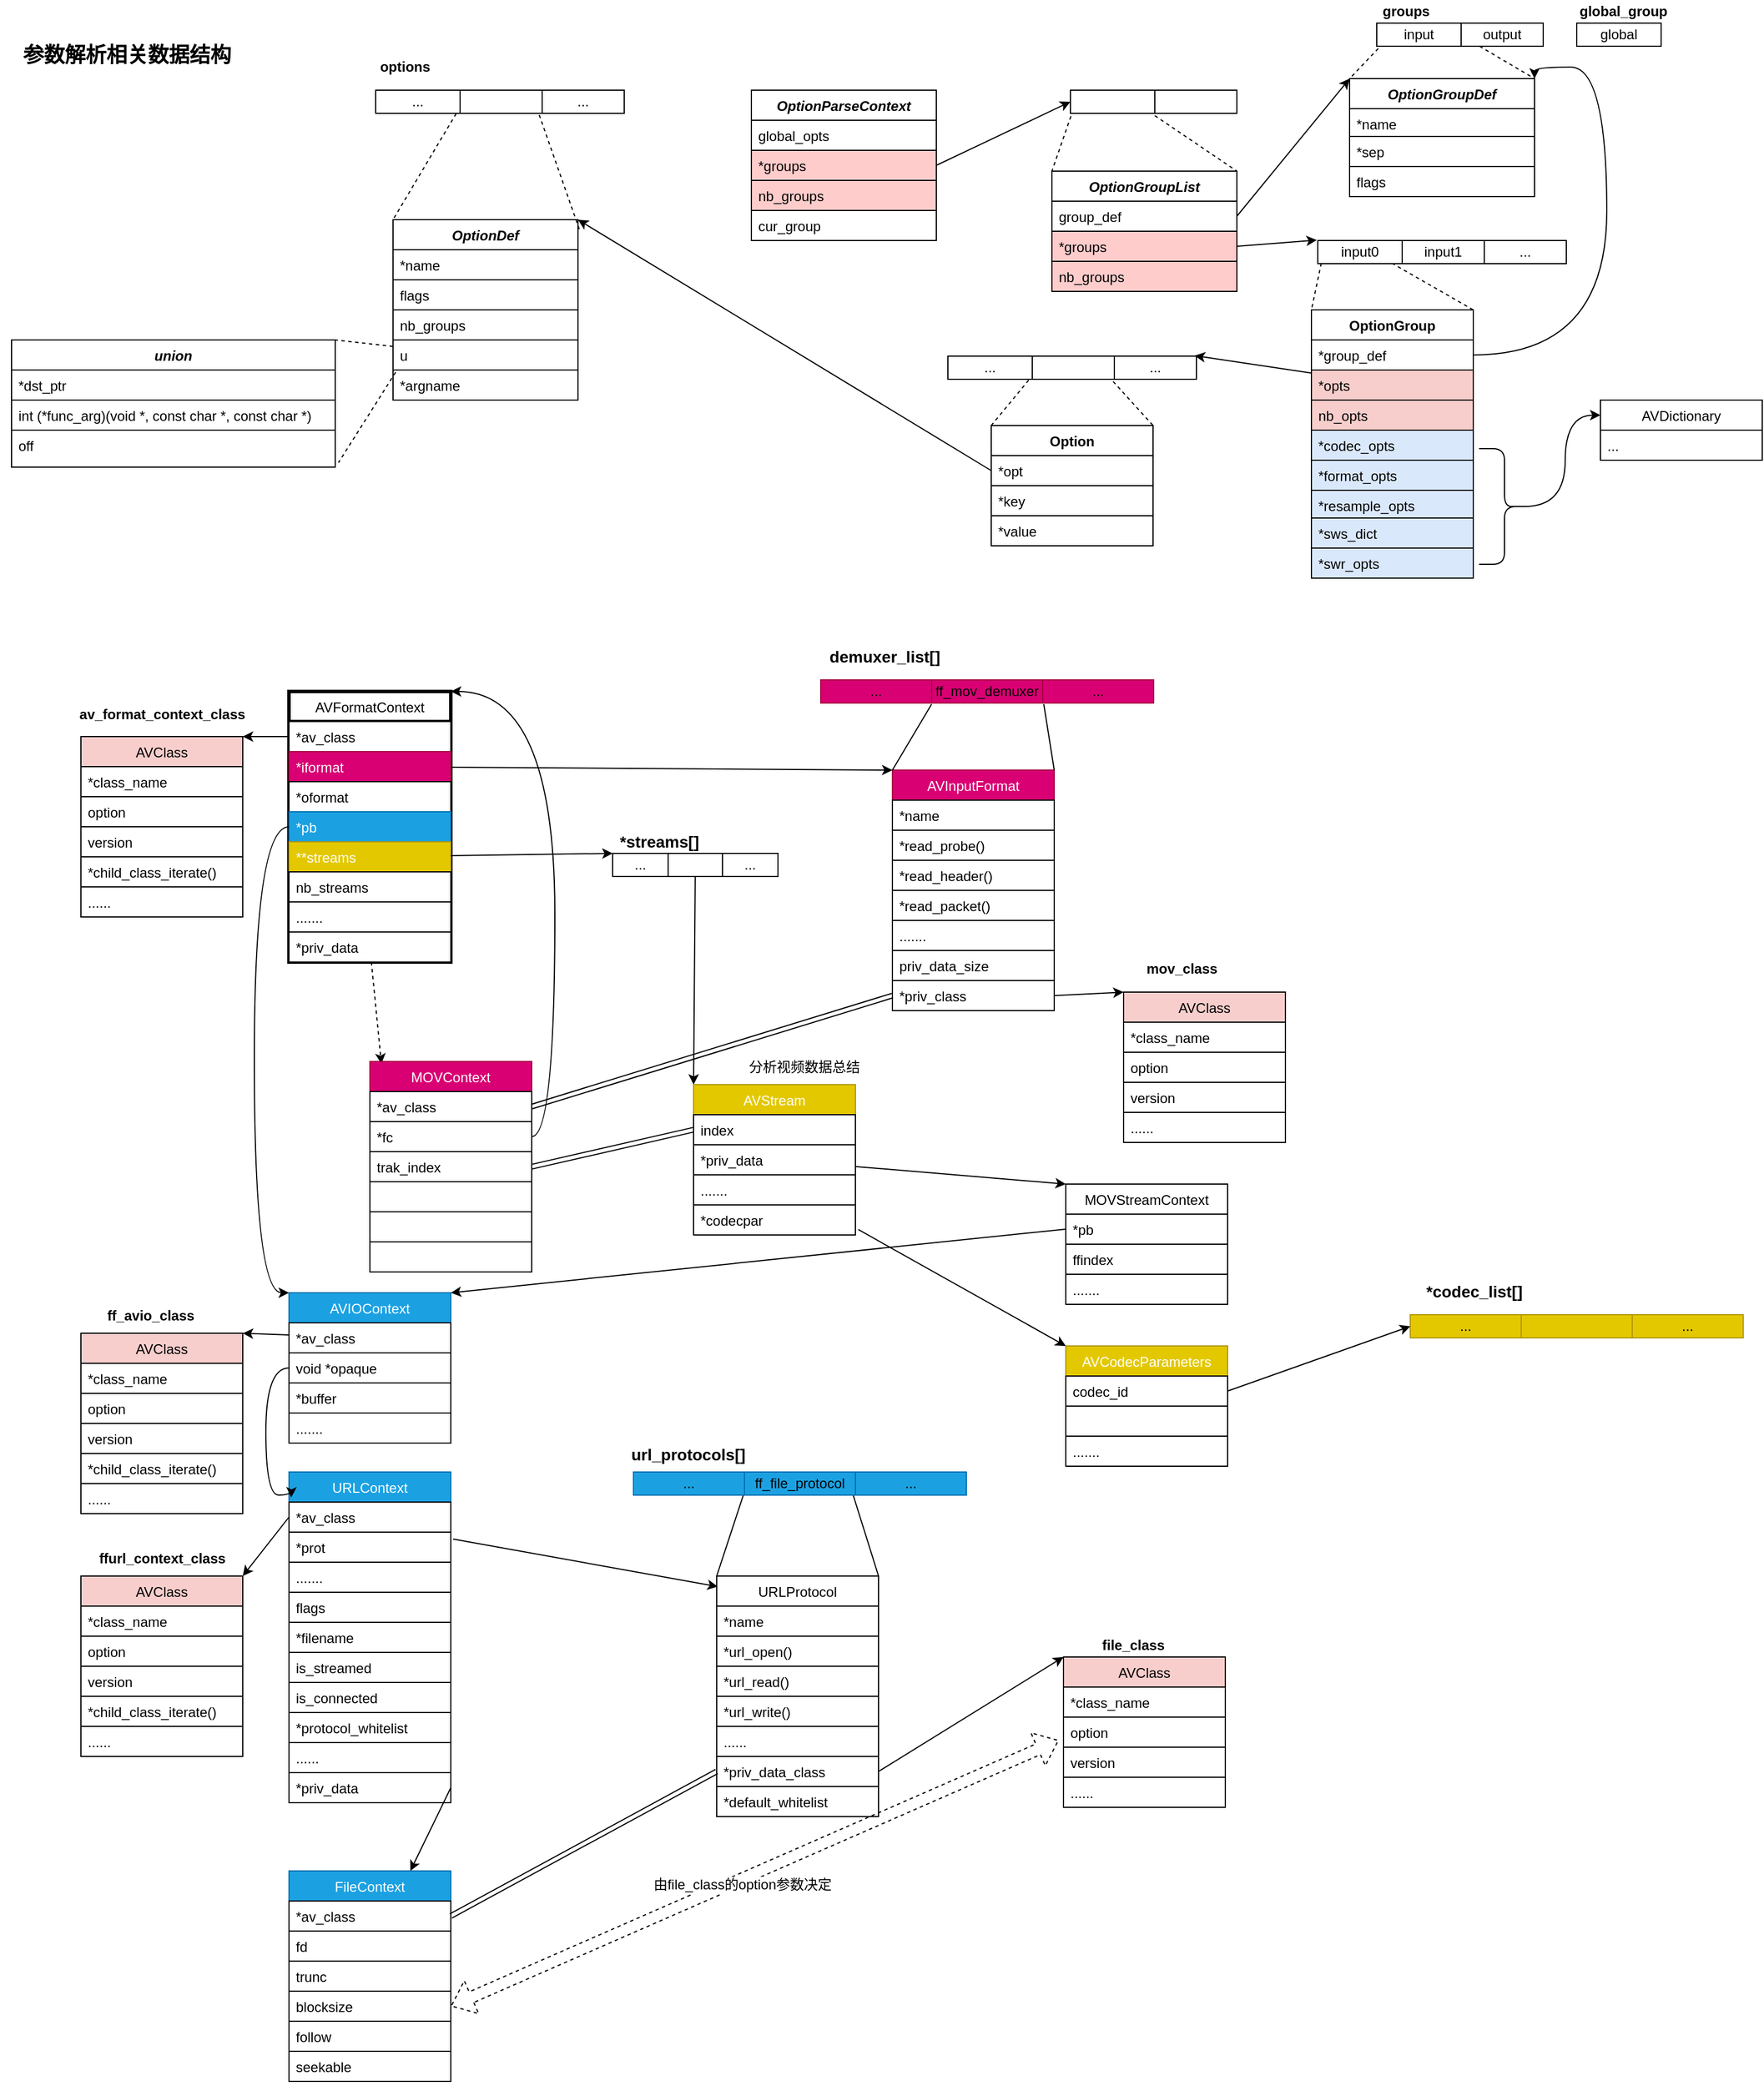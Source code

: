 <mxfile version="13.10.6" type="github">
  <diagram id="C5RBs43oDa-KdzZeNtuy" name="Page-1">
    <mxGraphModel dx="1673" dy="831" grid="1" gridSize="10" guides="1" tooltips="1" connect="1" arrows="1" fold="1" page="1" pageScale="1" pageWidth="827" pageHeight="1169" math="0" shadow="0">
      <root>
        <mxCell id="WIyWlLk6GJQsqaUBKTNV-0" />
        <mxCell id="WIyWlLk6GJQsqaUBKTNV-1" parent="WIyWlLk6GJQsqaUBKTNV-0" />
        <mxCell id="zkfFHV4jXpPFQw0GAbJ--0" value="OptionParseContext" style="swimlane;fontStyle=3;align=center;verticalAlign=top;childLayout=stackLayout;horizontal=1;startSize=26;horizontalStack=0;resizeParent=1;resizeLast=0;collapsible=1;marginBottom=0;rounded=0;shadow=0;strokeWidth=1;" parent="WIyWlLk6GJQsqaUBKTNV-1" vertex="1">
          <mxGeometry x="700" y="90" width="160" height="130" as="geometry">
            <mxRectangle x="230" y="140" width="160" height="26" as="alternateBounds" />
          </mxGeometry>
        </mxCell>
        <mxCell id="zkfFHV4jXpPFQw0GAbJ--1" value="global_opts" style="text;align=left;verticalAlign=top;spacingLeft=4;spacingRight=4;overflow=hidden;rotatable=0;points=[[0,0.5],[1,0.5]];portConstraint=eastwest;strokeColor=#000000;fillColor=#ffffff;" parent="zkfFHV4jXpPFQw0GAbJ--0" vertex="1">
          <mxGeometry y="26" width="160" height="26" as="geometry" />
        </mxCell>
        <mxCell id="zkfFHV4jXpPFQw0GAbJ--2" value="*groups" style="text;align=left;verticalAlign=top;spacingLeft=4;spacingRight=4;overflow=hidden;rotatable=0;points=[[0,0.5],[1,0.5]];portConstraint=eastwest;rounded=0;shadow=0;html=0;fillColor=#ffcccc;strokeColor=#000000;" parent="zkfFHV4jXpPFQw0GAbJ--0" vertex="1">
          <mxGeometry y="52" width="160" height="26" as="geometry" />
        </mxCell>
        <mxCell id="zkfFHV4jXpPFQw0GAbJ--3" value="nb_groups" style="text;align=left;verticalAlign=top;spacingLeft=4;spacingRight=4;overflow=hidden;rotatable=0;points=[[0,0.5],[1,0.5]];portConstraint=eastwest;rounded=0;shadow=0;html=0;fillColor=#ffcccc;strokeColor=#000000;" parent="zkfFHV4jXpPFQw0GAbJ--0" vertex="1">
          <mxGeometry y="78" width="160" height="26" as="geometry" />
        </mxCell>
        <mxCell id="TLvipWy4CKrnre6s3CON-38" value="cur_group" style="text;align=left;verticalAlign=top;spacingLeft=4;spacingRight=4;overflow=hidden;rotatable=0;points=[[0,0.5],[1,0.5]];portConstraint=eastwest;rounded=0;shadow=0;html=0;strokeColor=#000000;fillColor=#ffffff;" parent="zkfFHV4jXpPFQw0GAbJ--0" vertex="1">
          <mxGeometry y="104" width="160" height="26" as="geometry" />
        </mxCell>
        <mxCell id="TLvipWy4CKrnre6s3CON-1" value="OptionGroupList" style="swimlane;fontStyle=3;align=center;verticalAlign=top;childLayout=stackLayout;horizontal=1;startSize=26;horizontalStack=0;resizeParent=1;resizeLast=0;collapsible=1;marginBottom=0;rounded=0;shadow=0;strokeWidth=1;" parent="WIyWlLk6GJQsqaUBKTNV-1" vertex="1">
          <mxGeometry x="960" y="160" width="160" height="104" as="geometry">
            <mxRectangle x="230" y="140" width="160" height="26" as="alternateBounds" />
          </mxGeometry>
        </mxCell>
        <mxCell id="TLvipWy4CKrnre6s3CON-2" value="group_def" style="text;align=left;verticalAlign=top;spacingLeft=4;spacingRight=4;overflow=hidden;rotatable=0;points=[[0,0.5],[1,0.5]];portConstraint=eastwest;strokeColor=#000000;fillColor=#ffffff;" parent="TLvipWy4CKrnre6s3CON-1" vertex="1">
          <mxGeometry y="26" width="160" height="26" as="geometry" />
        </mxCell>
        <mxCell id="TLvipWy4CKrnre6s3CON-3" value="*groups" style="text;align=left;verticalAlign=top;spacingLeft=4;spacingRight=4;overflow=hidden;rotatable=0;points=[[0,0.5],[1,0.5]];portConstraint=eastwest;rounded=0;shadow=0;html=0;fillColor=#ffcccc;strokeColor=#000000;" parent="TLvipWy4CKrnre6s3CON-1" vertex="1">
          <mxGeometry y="52" width="160" height="26" as="geometry" />
        </mxCell>
        <mxCell id="TLvipWy4CKrnre6s3CON-4" value="nb_groups" style="text;align=left;verticalAlign=top;spacingLeft=4;spacingRight=4;overflow=hidden;rotatable=0;points=[[0,0.5],[1,0.5]];portConstraint=eastwest;rounded=0;shadow=0;html=0;fillColor=#ffcccc;strokeColor=#000000;" parent="TLvipWy4CKrnre6s3CON-1" vertex="1">
          <mxGeometry y="78" width="160" height="26" as="geometry" />
        </mxCell>
        <mxCell id="TLvipWy4CKrnre6s3CON-7" style="rounded=0;orthogonalLoop=1;jettySize=auto;html=1;exitX=1;exitY=0.5;exitDx=0;exitDy=0;entryX=0;entryY=0.5;entryDx=0;entryDy=0;" parent="WIyWlLk6GJQsqaUBKTNV-1" source="zkfFHV4jXpPFQw0GAbJ--2" target="vrONHC7ssq6_6EG-4ylZ-293" edge="1">
          <mxGeometry relative="1" as="geometry">
            <mxPoint x="950" y="110" as="targetPoint" />
          </mxGeometry>
        </mxCell>
        <mxCell id="TLvipWy4CKrnre6s3CON-18" value="OptionGroup" style="swimlane;fontStyle=1;childLayout=stackLayout;horizontal=1;startSize=26;horizontalStack=0;resizeParent=1;resizeParentMax=0;resizeLast=0;collapsible=1;marginBottom=0;fillColor=none;" parent="WIyWlLk6GJQsqaUBKTNV-1" vertex="1">
          <mxGeometry x="1184.5" y="280" width="140" height="232" as="geometry" />
        </mxCell>
        <mxCell id="TLvipWy4CKrnre6s3CON-19" value="*group_def" style="text;align=left;verticalAlign=top;spacingLeft=4;spacingRight=4;overflow=hidden;rotatable=0;points=[[0,0.5],[1,0.5]];portConstraint=eastwest;strokeColor=#000000;fillColor=#ffffff;" parent="TLvipWy4CKrnre6s3CON-18" vertex="1">
          <mxGeometry y="26" width="140" height="26" as="geometry" />
        </mxCell>
        <mxCell id="TLvipWy4CKrnre6s3CON-20" value="*opts" style="text;fillColor=#f8cecc;align=left;verticalAlign=top;spacingLeft=4;spacingRight=4;overflow=hidden;rotatable=0;points=[[0,0.5],[1,0.5]];portConstraint=eastwest;strokeColor=#000000;" parent="TLvipWy4CKrnre6s3CON-18" vertex="1">
          <mxGeometry y="52" width="140" height="26" as="geometry" />
        </mxCell>
        <mxCell id="TLvipWy4CKrnre6s3CON-21" value="nb_opts" style="text;fillColor=#f8cecc;align=left;verticalAlign=top;spacingLeft=4;spacingRight=4;overflow=hidden;rotatable=0;points=[[0,0.5],[1,0.5]];portConstraint=eastwest;strokeColor=#000000;" parent="TLvipWy4CKrnre6s3CON-18" vertex="1">
          <mxGeometry y="78" width="140" height="26" as="geometry" />
        </mxCell>
        <mxCell id="TLvipWy4CKrnre6s3CON-23" value="*codec_opts" style="text;fillColor=#dae8fc;align=left;verticalAlign=top;spacingLeft=4;spacingRight=4;overflow=hidden;rotatable=0;points=[[0,0.5],[1,0.5]];portConstraint=eastwest;strokeColor=#000000;" parent="TLvipWy4CKrnre6s3CON-18" vertex="1">
          <mxGeometry y="104" width="140" height="26" as="geometry" />
        </mxCell>
        <mxCell id="TLvipWy4CKrnre6s3CON-27" value="*format_opts" style="text;fillColor=#dae8fc;align=left;verticalAlign=top;spacingLeft=4;spacingRight=4;overflow=hidden;rotatable=0;points=[[0,0.5],[1,0.5]];portConstraint=eastwest;strokeColor=#000000;" parent="TLvipWy4CKrnre6s3CON-18" vertex="1">
          <mxGeometry y="130" width="140" height="26" as="geometry" />
        </mxCell>
        <mxCell id="TLvipWy4CKrnre6s3CON-26" value="*resample_opts" style="text;fillColor=#dae8fc;align=left;verticalAlign=top;spacingLeft=4;spacingRight=4;overflow=hidden;rotatable=0;points=[[0,0.5],[1,0.5]];portConstraint=eastwest;strokeColor=#000000;" parent="TLvipWy4CKrnre6s3CON-18" vertex="1">
          <mxGeometry y="156" width="140" height="24" as="geometry" />
        </mxCell>
        <mxCell id="TLvipWy4CKrnre6s3CON-25" value="*sws_dict" style="text;fillColor=#dae8fc;align=left;verticalAlign=top;spacingLeft=4;spacingRight=4;overflow=hidden;rotatable=0;points=[[0,0.5],[1,0.5]];portConstraint=eastwest;strokeColor=#000000;" parent="TLvipWy4CKrnre6s3CON-18" vertex="1">
          <mxGeometry y="180" width="140" height="26" as="geometry" />
        </mxCell>
        <mxCell id="TLvipWy4CKrnre6s3CON-24" value="*swr_opts" style="text;fillColor=#dae8fc;align=left;verticalAlign=top;spacingLeft=4;spacingRight=4;overflow=hidden;rotatable=0;points=[[0,0.5],[1,0.5]];portConstraint=eastwest;strokeColor=#000000;" parent="TLvipWy4CKrnre6s3CON-18" vertex="1">
          <mxGeometry y="206" width="140" height="26" as="geometry" />
        </mxCell>
        <mxCell id="TLvipWy4CKrnre6s3CON-22" style="rounded=0;orthogonalLoop=1;jettySize=auto;html=1;exitX=1;exitY=0.5;exitDx=0;exitDy=0;entryX=-0.004;entryY=-0.021;entryDx=0;entryDy=0;entryPerimeter=0;" parent="WIyWlLk6GJQsqaUBKTNV-1" source="TLvipWy4CKrnre6s3CON-3" target="vrONHC7ssq6_6EG-4ylZ-308" edge="1">
          <mxGeometry relative="1" as="geometry">
            <mxPoint x="1190" y="220" as="targetPoint" />
          </mxGeometry>
        </mxCell>
        <mxCell id="TLvipWy4CKrnre6s3CON-28" value="AVDictionary" style="swimlane;fontStyle=0;childLayout=stackLayout;horizontal=1;startSize=26;horizontalStack=0;resizeParent=1;resizeParentMax=0;resizeLast=0;collapsible=1;marginBottom=0;" parent="WIyWlLk6GJQsqaUBKTNV-1" vertex="1">
          <mxGeometry x="1434.5" y="358" width="140" height="52" as="geometry" />
        </mxCell>
        <mxCell id="TLvipWy4CKrnre6s3CON-31" value="..." style="text;align=left;verticalAlign=top;spacingLeft=4;spacingRight=4;overflow=hidden;rotatable=0;points=[[0,0.5],[1,0.5]];portConstraint=eastwest;strokeColor=#000000;fillColor=#ffffff;" parent="TLvipWy4CKrnre6s3CON-28" vertex="1">
          <mxGeometry y="26" width="140" height="26" as="geometry" />
        </mxCell>
        <mxCell id="TLvipWy4CKrnre6s3CON-33" style="edgeStyle=orthogonalEdgeStyle;curved=1;rounded=0;orthogonalLoop=1;jettySize=auto;html=1;entryX=0;entryY=0.25;entryDx=0;entryDy=0;exitX=0.1;exitY=0.5;exitDx=0;exitDy=0;exitPerimeter=0;" parent="WIyWlLk6GJQsqaUBKTNV-1" source="TLvipWy4CKrnre6s3CON-32" target="TLvipWy4CKrnre6s3CON-28" edge="1">
          <mxGeometry relative="1" as="geometry" />
        </mxCell>
        <mxCell id="TLvipWy4CKrnre6s3CON-32" value="" style="shape=curlyBracket;whiteSpace=wrap;html=1;rounded=1;fillColor=#ffffff;rotation=-180;" parent="WIyWlLk6GJQsqaUBKTNV-1" vertex="1">
          <mxGeometry x="1329.5" y="400" width="44" height="100" as="geometry" />
        </mxCell>
        <mxCell id="TLvipWy4CKrnre6s3CON-34" value="Option" style="swimlane;fontStyle=1;childLayout=stackLayout;horizontal=1;startSize=26;horizontalStack=0;resizeParent=1;resizeParentMax=0;resizeLast=0;collapsible=1;marginBottom=0;" parent="WIyWlLk6GJQsqaUBKTNV-1" vertex="1">
          <mxGeometry x="907.5" y="380" width="140" height="104" as="geometry" />
        </mxCell>
        <mxCell id="TLvipWy4CKrnre6s3CON-35" value="*opt" style="text;align=left;verticalAlign=top;spacingLeft=4;spacingRight=4;overflow=hidden;rotatable=0;points=[[0,0.5],[1,0.5]];portConstraint=eastwest;strokeColor=#000000;fillColor=#ffffff;" parent="TLvipWy4CKrnre6s3CON-34" vertex="1">
          <mxGeometry y="26" width="140" height="26" as="geometry" />
        </mxCell>
        <mxCell id="vrONHC7ssq6_6EG-4ylZ-348" value="*key" style="text;align=left;verticalAlign=top;spacingLeft=4;spacingRight=4;overflow=hidden;rotatable=0;points=[[0,0.5],[1,0.5]];portConstraint=eastwest;strokeColor=#000000;fillColor=#ffffff;" vertex="1" parent="TLvipWy4CKrnre6s3CON-34">
          <mxGeometry y="52" width="140" height="26" as="geometry" />
        </mxCell>
        <mxCell id="vrONHC7ssq6_6EG-4ylZ-349" value="*value" style="text;align=left;verticalAlign=top;spacingLeft=4;spacingRight=4;overflow=hidden;rotatable=0;points=[[0,0.5],[1,0.5]];portConstraint=eastwest;strokeColor=#000000;fillColor=#ffffff;" vertex="1" parent="TLvipWy4CKrnre6s3CON-34">
          <mxGeometry y="78" width="140" height="26" as="geometry" />
        </mxCell>
        <mxCell id="TLvipWy4CKrnre6s3CON-36" style="rounded=0;orthogonalLoop=1;jettySize=auto;html=1;entryX=0.993;entryY=-0.021;entryDx=0;entryDy=0;entryPerimeter=0;" parent="WIyWlLk6GJQsqaUBKTNV-1" source="TLvipWy4CKrnre6s3CON-20" target="vrONHC7ssq6_6EG-4ylZ-375" edge="1">
          <mxGeometry relative="1" as="geometry" />
        </mxCell>
        <mxCell id="TLvipWy4CKrnre6s3CON-39" value="OptionGroupDef" style="swimlane;fontStyle=3;align=center;verticalAlign=top;childLayout=stackLayout;horizontal=1;startSize=26;horizontalStack=0;resizeParent=1;resizeLast=0;collapsible=1;marginBottom=0;rounded=0;shadow=0;strokeWidth=1;" parent="WIyWlLk6GJQsqaUBKTNV-1" vertex="1">
          <mxGeometry x="1217.5" y="80" width="160" height="102" as="geometry">
            <mxRectangle x="230" y="140" width="160" height="26" as="alternateBounds" />
          </mxGeometry>
        </mxCell>
        <mxCell id="TLvipWy4CKrnre6s3CON-40" value="*name" style="text;align=left;verticalAlign=top;spacingLeft=4;spacingRight=4;overflow=hidden;rotatable=0;points=[[0,0.5],[1,0.5]];portConstraint=eastwest;strokeColor=#000000;fillColor=#ffffff;" parent="TLvipWy4CKrnre6s3CON-39" vertex="1">
          <mxGeometry y="26" width="160" height="24" as="geometry" />
        </mxCell>
        <mxCell id="TLvipWy4CKrnre6s3CON-41" value="*sep" style="text;align=left;verticalAlign=top;spacingLeft=4;spacingRight=4;overflow=hidden;rotatable=0;points=[[0,0.5],[1,0.5]];portConstraint=eastwest;rounded=0;shadow=0;html=0;strokeColor=#000000;fillColor=#ffffff;" parent="TLvipWy4CKrnre6s3CON-39" vertex="1">
          <mxGeometry y="50" width="160" height="26" as="geometry" />
        </mxCell>
        <mxCell id="TLvipWy4CKrnre6s3CON-42" value="flags" style="text;align=left;verticalAlign=top;spacingLeft=4;spacingRight=4;overflow=hidden;rotatable=0;points=[[0,0.5],[1,0.5]];portConstraint=eastwest;rounded=0;shadow=0;html=0;strokeColor=#000000;fillColor=#ffffff;" parent="TLvipWy4CKrnre6s3CON-39" vertex="1">
          <mxGeometry y="76" width="160" height="26" as="geometry" />
        </mxCell>
        <mxCell id="TLvipWy4CKrnre6s3CON-45" style="edgeStyle=none;rounded=0;orthogonalLoop=1;jettySize=auto;html=1;exitX=1;exitY=0.5;exitDx=0;exitDy=0;entryX=0;entryY=0;entryDx=0;entryDy=0;" parent="WIyWlLk6GJQsqaUBKTNV-1" source="TLvipWy4CKrnre6s3CON-2" edge="1" target="TLvipWy4CKrnre6s3CON-39">
          <mxGeometry relative="1" as="geometry">
            <mxPoint x="1240" y="20" as="targetPoint" />
          </mxGeometry>
        </mxCell>
        <mxCell id="vrONHC7ssq6_6EG-4ylZ-0" value="URLContext" style="swimlane;fontStyle=0;childLayout=stackLayout;horizontal=1;startSize=26;fillColor=#1ba1e2;horizontalStack=0;resizeParent=1;resizeParentMax=0;resizeLast=0;collapsible=1;marginBottom=0;strokeColor=#006EAF;fontColor=#ffffff;" vertex="1" parent="WIyWlLk6GJQsqaUBKTNV-1">
          <mxGeometry x="300" y="1285" width="140" height="286" as="geometry" />
        </mxCell>
        <mxCell id="vrONHC7ssq6_6EG-4ylZ-1" value="*av_class" style="text;align=left;verticalAlign=top;spacingLeft=4;spacingRight=4;overflow=hidden;rotatable=0;points=[[0,0.5],[1,0.5]];portConstraint=eastwest;strokeColor=#000000;fillColor=#ffffff;" vertex="1" parent="vrONHC7ssq6_6EG-4ylZ-0">
          <mxGeometry y="26" width="140" height="26" as="geometry" />
        </mxCell>
        <mxCell id="vrONHC7ssq6_6EG-4ylZ-2" value="*prot" style="text;align=left;verticalAlign=top;spacingLeft=4;spacingRight=4;overflow=hidden;rotatable=0;points=[[0,0.5],[1,0.5]];portConstraint=eastwest;strokeColor=#000000;fillColor=#ffffff;" vertex="1" parent="vrONHC7ssq6_6EG-4ylZ-0">
          <mxGeometry y="52" width="140" height="26" as="geometry" />
        </mxCell>
        <mxCell id="vrONHC7ssq6_6EG-4ylZ-3" value="......." style="text;align=left;verticalAlign=top;spacingLeft=4;spacingRight=4;overflow=hidden;rotatable=0;points=[[0,0.5],[1,0.5]];portConstraint=eastwest;strokeColor=#000000;fillColor=#ffffff;" vertex="1" parent="vrONHC7ssq6_6EG-4ylZ-0">
          <mxGeometry y="78" width="140" height="26" as="geometry" />
        </mxCell>
        <mxCell id="vrONHC7ssq6_6EG-4ylZ-175" value="flags" style="text;align=left;verticalAlign=top;spacingLeft=4;spacingRight=4;overflow=hidden;rotatable=0;points=[[0,0.5],[1,0.5]];portConstraint=eastwest;strokeColor=#000000;fillColor=#ffffff;" vertex="1" parent="vrONHC7ssq6_6EG-4ylZ-0">
          <mxGeometry y="104" width="140" height="26" as="geometry" />
        </mxCell>
        <mxCell id="vrONHC7ssq6_6EG-4ylZ-170" value="*filename" style="text;align=left;verticalAlign=top;spacingLeft=4;spacingRight=4;overflow=hidden;rotatable=0;points=[[0,0.5],[1,0.5]];portConstraint=eastwest;strokeColor=#000000;fillColor=#ffffff;" vertex="1" parent="vrONHC7ssq6_6EG-4ylZ-0">
          <mxGeometry y="130" width="140" height="26" as="geometry" />
        </mxCell>
        <mxCell id="vrONHC7ssq6_6EG-4ylZ-171" value="is_streamed" style="text;fillColor=none;align=left;verticalAlign=top;spacingLeft=4;spacingRight=4;overflow=hidden;rotatable=0;points=[[0,0.5],[1,0.5]];portConstraint=eastwest;strokeColor=#000000;" vertex="1" parent="vrONHC7ssq6_6EG-4ylZ-0">
          <mxGeometry y="156" width="140" height="26" as="geometry" />
        </mxCell>
        <mxCell id="vrONHC7ssq6_6EG-4ylZ-172" value="is_connected" style="text;align=left;verticalAlign=top;spacingLeft=4;spacingRight=4;overflow=hidden;rotatable=0;points=[[0,0.5],[1,0.5]];portConstraint=eastwest;strokeColor=#000000;fillColor=#ffffff;" vertex="1" parent="vrONHC7ssq6_6EG-4ylZ-0">
          <mxGeometry y="182" width="140" height="26" as="geometry" />
        </mxCell>
        <mxCell id="vrONHC7ssq6_6EG-4ylZ-173" value="*protocol_whitelist" style="text;align=left;verticalAlign=top;spacingLeft=4;spacingRight=4;overflow=hidden;rotatable=0;points=[[0,0.5],[1,0.5]];portConstraint=eastwest;strokeColor=#000000;fillColor=#ffffff;" vertex="1" parent="vrONHC7ssq6_6EG-4ylZ-0">
          <mxGeometry y="208" width="140" height="26" as="geometry" />
        </mxCell>
        <mxCell id="vrONHC7ssq6_6EG-4ylZ-174" value="......" style="text;align=left;verticalAlign=top;spacingLeft=4;spacingRight=4;overflow=hidden;rotatable=0;points=[[0,0.5],[1,0.5]];portConstraint=eastwest;strokeColor=#000000;fillColor=#ffffff;" vertex="1" parent="vrONHC7ssq6_6EG-4ylZ-0">
          <mxGeometry y="234" width="140" height="26" as="geometry" />
        </mxCell>
        <mxCell id="vrONHC7ssq6_6EG-4ylZ-161" value="*priv_data" style="text;align=left;verticalAlign=top;spacingLeft=4;spacingRight=4;overflow=hidden;rotatable=0;points=[[0,0.5],[1,0.5]];portConstraint=eastwest;strokeColor=#000000;fillColor=#ffffff;" vertex="1" parent="vrONHC7ssq6_6EG-4ylZ-0">
          <mxGeometry y="260" width="140" height="26" as="geometry" />
        </mxCell>
        <mxCell id="vrONHC7ssq6_6EG-4ylZ-4" value="URLProtocol" style="swimlane;fontStyle=0;childLayout=stackLayout;horizontal=1;startSize=26;fillColor=none;horizontalStack=0;resizeParent=1;resizeParentMax=0;resizeLast=0;collapsible=1;marginBottom=0;" vertex="1" parent="WIyWlLk6GJQsqaUBKTNV-1">
          <mxGeometry x="670" y="1375" width="140" height="208" as="geometry" />
        </mxCell>
        <mxCell id="vrONHC7ssq6_6EG-4ylZ-5" value="*name" style="text;align=left;verticalAlign=top;spacingLeft=4;spacingRight=4;overflow=hidden;rotatable=0;points=[[0,0.5],[1,0.5]];portConstraint=eastwest;strokeColor=#000000;fillColor=#ffffff;" vertex="1" parent="vrONHC7ssq6_6EG-4ylZ-4">
          <mxGeometry y="26" width="140" height="26" as="geometry" />
        </mxCell>
        <mxCell id="vrONHC7ssq6_6EG-4ylZ-6" value="*url_open()" style="text;align=left;verticalAlign=top;spacingLeft=4;spacingRight=4;overflow=hidden;rotatable=0;points=[[0,0.5],[1,0.5]];portConstraint=eastwest;strokeColor=#000000;fillColor=#ffffff;" vertex="1" parent="vrONHC7ssq6_6EG-4ylZ-4">
          <mxGeometry y="52" width="140" height="26" as="geometry" />
        </mxCell>
        <mxCell id="vrONHC7ssq6_6EG-4ylZ-8" value="*url_read()" style="text;align=left;verticalAlign=top;spacingLeft=4;spacingRight=4;overflow=hidden;rotatable=0;points=[[0,0.5],[1,0.5]];portConstraint=eastwest;strokeColor=#000000;fillColor=#ffffff;" vertex="1" parent="vrONHC7ssq6_6EG-4ylZ-4">
          <mxGeometry y="78" width="140" height="26" as="geometry" />
        </mxCell>
        <mxCell id="vrONHC7ssq6_6EG-4ylZ-9" value="*url_write()" style="text;align=left;verticalAlign=top;spacingLeft=4;spacingRight=4;overflow=hidden;rotatable=0;points=[[0,0.5],[1,0.5]];portConstraint=eastwest;strokeColor=#000000;fillColor=#ffffff;" vertex="1" parent="vrONHC7ssq6_6EG-4ylZ-4">
          <mxGeometry y="104" width="140" height="26" as="geometry" />
        </mxCell>
        <mxCell id="vrONHC7ssq6_6EG-4ylZ-10" value="......" style="text;align=left;verticalAlign=top;spacingLeft=4;spacingRight=4;overflow=hidden;rotatable=0;points=[[0,0.5],[1,0.5]];portConstraint=eastwest;strokeColor=#000000;fillColor=#ffffff;" vertex="1" parent="vrONHC7ssq6_6EG-4ylZ-4">
          <mxGeometry y="130" width="140" height="26" as="geometry" />
        </mxCell>
        <mxCell id="vrONHC7ssq6_6EG-4ylZ-181" value="*priv_data_class" style="text;align=left;verticalAlign=top;spacingLeft=4;spacingRight=4;overflow=hidden;rotatable=0;points=[[0,0.5],[1,0.5]];portConstraint=eastwest;strokeColor=#000000;fillColor=#ffffff;" vertex="1" parent="vrONHC7ssq6_6EG-4ylZ-4">
          <mxGeometry y="156" width="140" height="26" as="geometry" />
        </mxCell>
        <mxCell id="vrONHC7ssq6_6EG-4ylZ-11" value="*default_whitelist" style="text;align=left;verticalAlign=top;spacingLeft=4;spacingRight=4;overflow=hidden;rotatable=0;points=[[0,0.5],[1,0.5]];portConstraint=eastwest;strokeColor=#000000;fillColor=#ffffff;" vertex="1" parent="vrONHC7ssq6_6EG-4ylZ-4">
          <mxGeometry y="182" width="140" height="26" as="geometry" />
        </mxCell>
        <mxCell id="vrONHC7ssq6_6EG-4ylZ-12" style="rounded=0;orthogonalLoop=1;jettySize=auto;html=1;entryX=0.007;entryY=0.044;entryDx=0;entryDy=0;entryPerimeter=0;exitX=1.014;exitY=0.231;exitDx=0;exitDy=0;exitPerimeter=0;" edge="1" parent="WIyWlLk6GJQsqaUBKTNV-1" source="vrONHC7ssq6_6EG-4ylZ-2" target="vrONHC7ssq6_6EG-4ylZ-4">
          <mxGeometry relative="1" as="geometry" />
        </mxCell>
        <mxCell id="vrONHC7ssq6_6EG-4ylZ-14" value="AVClass" style="swimlane;fontStyle=0;childLayout=stackLayout;horizontal=1;startSize=26;fillColor=#f8cecc;horizontalStack=0;resizeParent=1;resizeParentMax=0;resizeLast=0;collapsible=1;marginBottom=0;" vertex="1" parent="WIyWlLk6GJQsqaUBKTNV-1">
          <mxGeometry x="120" y="1375" width="140" height="156" as="geometry" />
        </mxCell>
        <mxCell id="vrONHC7ssq6_6EG-4ylZ-157" value="*class_name" style="text;align=left;verticalAlign=top;spacingLeft=4;spacingRight=4;overflow=hidden;rotatable=0;points=[[0,0.5],[1,0.5]];portConstraint=eastwest;strokeColor=#000000;fillColor=#ffffff;" vertex="1" parent="vrONHC7ssq6_6EG-4ylZ-14">
          <mxGeometry y="26" width="140" height="26" as="geometry" />
        </mxCell>
        <mxCell id="vrONHC7ssq6_6EG-4ylZ-158" value="option" style="text;align=left;verticalAlign=top;spacingLeft=4;spacingRight=4;overflow=hidden;rotatable=0;points=[[0,0.5],[1,0.5]];portConstraint=eastwest;strokeColor=#000000;fillColor=#ffffff;" vertex="1" parent="vrONHC7ssq6_6EG-4ylZ-14">
          <mxGeometry y="52" width="140" height="26" as="geometry" />
        </mxCell>
        <mxCell id="vrONHC7ssq6_6EG-4ylZ-15" value="version" style="text;align=left;verticalAlign=top;spacingLeft=4;spacingRight=4;overflow=hidden;rotatable=0;points=[[0,0.5],[1,0.5]];portConstraint=eastwest;strokeColor=#000000;fillColor=#ffffff;" vertex="1" parent="vrONHC7ssq6_6EG-4ylZ-14">
          <mxGeometry y="78" width="140" height="26" as="geometry" />
        </mxCell>
        <mxCell id="vrONHC7ssq6_6EG-4ylZ-16" value="*child_class_iterate()" style="text;align=left;verticalAlign=top;spacingLeft=4;spacingRight=4;overflow=hidden;rotatable=0;points=[[0,0.5],[1,0.5]];portConstraint=eastwest;strokeColor=#000000;fillColor=#ffffff;" vertex="1" parent="vrONHC7ssq6_6EG-4ylZ-14">
          <mxGeometry y="104" width="140" height="26" as="geometry" />
        </mxCell>
        <mxCell id="vrONHC7ssq6_6EG-4ylZ-17" value="......" style="text;align=left;verticalAlign=top;spacingLeft=4;spacingRight=4;overflow=hidden;rotatable=0;points=[[0,0.5],[1,0.5]];portConstraint=eastwest;strokeColor=#000000;fillColor=#ffffff;" vertex="1" parent="vrONHC7ssq6_6EG-4ylZ-14">
          <mxGeometry y="130" width="140" height="26" as="geometry" />
        </mxCell>
        <mxCell id="vrONHC7ssq6_6EG-4ylZ-18" style="edgeStyle=none;rounded=0;orthogonalLoop=1;jettySize=auto;html=1;entryX=1;entryY=0;entryDx=0;entryDy=0;exitX=0;exitY=0.5;exitDx=0;exitDy=0;" edge="1" parent="WIyWlLk6GJQsqaUBKTNV-1" source="vrONHC7ssq6_6EG-4ylZ-1" target="vrONHC7ssq6_6EG-4ylZ-14">
          <mxGeometry relative="1" as="geometry" />
        </mxCell>
        <mxCell id="vrONHC7ssq6_6EG-4ylZ-20" value="AVIOContext" style="swimlane;fontStyle=0;childLayout=stackLayout;horizontal=1;startSize=26;fillColor=#1ba1e2;horizontalStack=0;resizeParent=1;resizeParentMax=0;resizeLast=0;collapsible=1;marginBottom=0;strokeColor=#006EAF;fontColor=#ffffff;" vertex="1" parent="WIyWlLk6GJQsqaUBKTNV-1">
          <mxGeometry x="300" y="1130" width="140" height="130" as="geometry" />
        </mxCell>
        <mxCell id="vrONHC7ssq6_6EG-4ylZ-21" value="*av_class" style="text;align=left;verticalAlign=top;spacingLeft=4;spacingRight=4;overflow=hidden;rotatable=0;points=[[0,0.5],[1,0.5]];portConstraint=eastwest;strokeColor=#000000;fillColor=#ffffff;" vertex="1" parent="vrONHC7ssq6_6EG-4ylZ-20">
          <mxGeometry y="26" width="140" height="26" as="geometry" />
        </mxCell>
        <mxCell id="vrONHC7ssq6_6EG-4ylZ-22" value="void *opaque" style="text;align=left;verticalAlign=top;spacingLeft=4;spacingRight=4;overflow=hidden;rotatable=0;points=[[0,0.5],[1,0.5]];portConstraint=eastwest;strokeColor=#000000;fillColor=#ffffff;" vertex="1" parent="vrONHC7ssq6_6EG-4ylZ-20">
          <mxGeometry y="52" width="140" height="26" as="geometry" />
        </mxCell>
        <mxCell id="vrONHC7ssq6_6EG-4ylZ-189" value="*buffer" style="text;align=left;verticalAlign=top;spacingLeft=4;spacingRight=4;overflow=hidden;rotatable=0;points=[[0,0.5],[1,0.5]];portConstraint=eastwest;strokeColor=#000000;fillColor=#ffffff;" vertex="1" parent="vrONHC7ssq6_6EG-4ylZ-20">
          <mxGeometry y="78" width="140" height="26" as="geometry" />
        </mxCell>
        <mxCell id="vrONHC7ssq6_6EG-4ylZ-23" value="......." style="text;align=left;verticalAlign=top;spacingLeft=4;spacingRight=4;overflow=hidden;rotatable=0;points=[[0,0.5],[1,0.5]];portConstraint=eastwest;strokeColor=#000000;fillColor=#ffffff;" vertex="1" parent="vrONHC7ssq6_6EG-4ylZ-20">
          <mxGeometry y="104" width="140" height="26" as="geometry" />
        </mxCell>
        <mxCell id="vrONHC7ssq6_6EG-4ylZ-24" style="edgeStyle=orthogonalEdgeStyle;rounded=0;orthogonalLoop=1;jettySize=auto;html=1;entryX=0.014;entryY=0.077;entryDx=0;entryDy=0;entryPerimeter=0;exitX=0;exitY=0.5;exitDx=0;exitDy=0;curved=1;" edge="1" parent="WIyWlLk6GJQsqaUBKTNV-1" source="vrONHC7ssq6_6EG-4ylZ-22" target="vrONHC7ssq6_6EG-4ylZ-0">
          <mxGeometry relative="1" as="geometry">
            <Array as="points">
              <mxPoint x="280" y="1195" />
              <mxPoint x="280" y="1305" />
              <mxPoint x="302" y="1305" />
            </Array>
          </mxGeometry>
        </mxCell>
        <mxCell id="vrONHC7ssq6_6EG-4ylZ-25" value="AVClass" style="swimlane;fontStyle=0;childLayout=stackLayout;horizontal=1;startSize=26;fillColor=#f8cecc;horizontalStack=0;resizeParent=1;resizeParentMax=0;resizeLast=0;collapsible=1;marginBottom=0;" vertex="1" parent="WIyWlLk6GJQsqaUBKTNV-1">
          <mxGeometry x="120" y="1165" width="140" height="156" as="geometry" />
        </mxCell>
        <mxCell id="vrONHC7ssq6_6EG-4ylZ-155" value="*class_name" style="text;align=left;verticalAlign=top;spacingLeft=4;spacingRight=4;overflow=hidden;rotatable=0;points=[[0,0.5],[1,0.5]];portConstraint=eastwest;strokeColor=#000000;fillColor=#ffffff;" vertex="1" parent="vrONHC7ssq6_6EG-4ylZ-25">
          <mxGeometry y="26" width="140" height="26" as="geometry" />
        </mxCell>
        <mxCell id="vrONHC7ssq6_6EG-4ylZ-156" value="option" style="text;align=left;verticalAlign=top;spacingLeft=4;spacingRight=4;overflow=hidden;rotatable=0;points=[[0,0.5],[1,0.5]];portConstraint=eastwest;strokeColor=#000000;fillColor=#ffffff;" vertex="1" parent="vrONHC7ssq6_6EG-4ylZ-25">
          <mxGeometry y="52" width="140" height="26" as="geometry" />
        </mxCell>
        <mxCell id="vrONHC7ssq6_6EG-4ylZ-26" value="version" style="text;align=left;verticalAlign=top;spacingLeft=4;spacingRight=4;overflow=hidden;rotatable=0;points=[[0,0.5],[1,0.5]];portConstraint=eastwest;strokeColor=#000000;fillColor=#ffffff;" vertex="1" parent="vrONHC7ssq6_6EG-4ylZ-25">
          <mxGeometry y="78" width="140" height="26" as="geometry" />
        </mxCell>
        <mxCell id="vrONHC7ssq6_6EG-4ylZ-27" value="*child_class_iterate()" style="text;align=left;verticalAlign=top;spacingLeft=4;spacingRight=4;overflow=hidden;rotatable=0;points=[[0,0.5],[1,0.5]];portConstraint=eastwest;strokeColor=#000000;fillColor=#ffffff;" vertex="1" parent="vrONHC7ssq6_6EG-4ylZ-25">
          <mxGeometry y="104" width="140" height="26" as="geometry" />
        </mxCell>
        <mxCell id="vrONHC7ssq6_6EG-4ylZ-28" value="......" style="text;align=left;verticalAlign=top;spacingLeft=4;spacingRight=4;overflow=hidden;rotatable=0;points=[[0,0.5],[1,0.5]];portConstraint=eastwest;strokeColor=#000000;fillColor=#ffffff;" vertex="1" parent="vrONHC7ssq6_6EG-4ylZ-25">
          <mxGeometry y="130" width="140" height="26" as="geometry" />
        </mxCell>
        <mxCell id="vrONHC7ssq6_6EG-4ylZ-29" style="rounded=0;orthogonalLoop=1;jettySize=auto;html=1;entryX=1;entryY=0;entryDx=0;entryDy=0;" edge="1" parent="WIyWlLk6GJQsqaUBKTNV-1" source="vrONHC7ssq6_6EG-4ylZ-21" target="vrONHC7ssq6_6EG-4ylZ-25">
          <mxGeometry relative="1" as="geometry" />
        </mxCell>
        <mxCell id="vrONHC7ssq6_6EG-4ylZ-30" value="ff_avio_class" style="text;html=1;align=center;verticalAlign=middle;resizable=0;points=[];autosize=1;fontStyle=1" vertex="1" parent="WIyWlLk6GJQsqaUBKTNV-1">
          <mxGeometry x="135" y="1140" width="90" height="20" as="geometry" />
        </mxCell>
        <mxCell id="vrONHC7ssq6_6EG-4ylZ-31" value="ffurl_context_class" style="text;html=1;align=center;verticalAlign=middle;resizable=0;points=[];autosize=1;fontStyle=1" vertex="1" parent="WIyWlLk6GJQsqaUBKTNV-1">
          <mxGeometry x="130" y="1350" width="120" height="20" as="geometry" />
        </mxCell>
        <mxCell id="vrONHC7ssq6_6EG-4ylZ-32" value="AVFormatContext" style="swimlane;fontStyle=0;childLayout=stackLayout;horizontal=1;startSize=26;horizontalStack=0;resizeParent=1;resizeParentMax=0;resizeLast=0;collapsible=1;marginBottom=0;rounded=0;glass=0;strokeWidth=3;fontSize=12;labelBackgroundColor=none;" vertex="1" parent="WIyWlLk6GJQsqaUBKTNV-1">
          <mxGeometry x="300" y="610" width="140" height="234" as="geometry" />
        </mxCell>
        <mxCell id="vrONHC7ssq6_6EG-4ylZ-33" value="*av_class" style="text;align=left;verticalAlign=top;spacingLeft=4;spacingRight=4;overflow=hidden;rotatable=0;points=[[0,0.5],[1,0.5]];portConstraint=eastwest;strokeColor=#000000;fillColor=#ffffff;" vertex="1" parent="vrONHC7ssq6_6EG-4ylZ-32">
          <mxGeometry y="26" width="140" height="26" as="geometry" />
        </mxCell>
        <mxCell id="vrONHC7ssq6_6EG-4ylZ-34" value="*iformat" style="text;fillColor=#d80073;align=left;verticalAlign=top;spacingLeft=4;spacingRight=4;overflow=hidden;rotatable=0;points=[[0,0.5],[1,0.5]];portConstraint=eastwest;strokeColor=#A50040;fontColor=#ffffff;" vertex="1" parent="vrONHC7ssq6_6EG-4ylZ-32">
          <mxGeometry y="52" width="140" height="26" as="geometry" />
        </mxCell>
        <mxCell id="vrONHC7ssq6_6EG-4ylZ-36" value="*oformat" style="text;align=left;verticalAlign=top;spacingLeft=4;spacingRight=4;overflow=hidden;rotatable=0;points=[[0,0.5],[1,0.5]];portConstraint=eastwest;strokeColor=#000000;fillColor=#ffffff;" vertex="1" parent="vrONHC7ssq6_6EG-4ylZ-32">
          <mxGeometry y="78" width="140" height="26" as="geometry" />
        </mxCell>
        <mxCell id="vrONHC7ssq6_6EG-4ylZ-37" value="*pb" style="text;fillColor=#1ba1e2;align=left;verticalAlign=top;spacingLeft=4;spacingRight=4;overflow=hidden;rotatable=0;points=[[0,0.5],[1,0.5]];portConstraint=eastwest;strokeColor=#006EAF;fontColor=#ffffff;" vertex="1" parent="vrONHC7ssq6_6EG-4ylZ-32">
          <mxGeometry y="104" width="140" height="26" as="geometry" />
        </mxCell>
        <mxCell id="vrONHC7ssq6_6EG-4ylZ-234" value="**streams" style="text;fillColor=#e3c800;align=left;verticalAlign=top;spacingLeft=4;spacingRight=4;overflow=hidden;rotatable=0;points=[[0,0.5],[1,0.5]];portConstraint=eastwest;strokeColor=#B09500;fontColor=#ffffff;" vertex="1" parent="vrONHC7ssq6_6EG-4ylZ-32">
          <mxGeometry y="130" width="140" height="26" as="geometry" />
        </mxCell>
        <mxCell id="vrONHC7ssq6_6EG-4ylZ-39" value="nb_streams" style="text;align=left;verticalAlign=top;spacingLeft=4;spacingRight=4;overflow=hidden;rotatable=0;points=[[0,0.5],[1,0.5]];portConstraint=eastwest;strokeColor=#000000;fillColor=#ffffff;" vertex="1" parent="vrONHC7ssq6_6EG-4ylZ-32">
          <mxGeometry y="156" width="140" height="26" as="geometry" />
        </mxCell>
        <mxCell id="vrONHC7ssq6_6EG-4ylZ-35" value="......." style="text;align=left;verticalAlign=top;spacingLeft=4;spacingRight=4;overflow=hidden;rotatable=0;points=[[0,0.5],[1,0.5]];portConstraint=eastwest;strokeColor=#000000;fillColor=#ffffff;" vertex="1" parent="vrONHC7ssq6_6EG-4ylZ-32">
          <mxGeometry y="182" width="140" height="26" as="geometry" />
        </mxCell>
        <mxCell id="vrONHC7ssq6_6EG-4ylZ-194" value="*priv_data" style="text;align=left;verticalAlign=top;spacingLeft=4;spacingRight=4;overflow=hidden;rotatable=0;points=[[0,0.5],[1,0.5]];portConstraint=eastwest;strokeColor=#000000;fillColor=#ffffff;" vertex="1" parent="vrONHC7ssq6_6EG-4ylZ-32">
          <mxGeometry y="208" width="140" height="26" as="geometry" />
        </mxCell>
        <mxCell id="vrONHC7ssq6_6EG-4ylZ-38" style="edgeStyle=orthogonalEdgeStyle;rounded=0;orthogonalLoop=1;jettySize=auto;html=1;entryX=0;entryY=0;entryDx=0;entryDy=0;exitX=0;exitY=0.5;exitDx=0;exitDy=0;curved=1;" edge="1" parent="WIyWlLk6GJQsqaUBKTNV-1" source="vrONHC7ssq6_6EG-4ylZ-37" target="vrONHC7ssq6_6EG-4ylZ-20">
          <mxGeometry relative="1" as="geometry">
            <Array as="points">
              <mxPoint x="270" y="727" />
              <mxPoint x="270" y="1130" />
            </Array>
          </mxGeometry>
        </mxCell>
        <mxCell id="vrONHC7ssq6_6EG-4ylZ-40" value="AVInputFormat" style="swimlane;fontStyle=0;childLayout=stackLayout;horizontal=1;startSize=26;horizontalStack=0;resizeParent=1;resizeParentMax=0;resizeLast=0;collapsible=1;marginBottom=0;fillColor=#d80073;strokeColor=#A50040;fontColor=#ffffff;" vertex="1" parent="WIyWlLk6GJQsqaUBKTNV-1">
          <mxGeometry x="822" y="678" width="140" height="208" as="geometry" />
        </mxCell>
        <mxCell id="vrONHC7ssq6_6EG-4ylZ-41" value="*name" style="text;align=left;verticalAlign=top;spacingLeft=4;spacingRight=4;overflow=hidden;rotatable=0;points=[[0,0.5],[1,0.5]];portConstraint=eastwest;fillColor=#ffffff;strokeColor=#000000;" vertex="1" parent="vrONHC7ssq6_6EG-4ylZ-40">
          <mxGeometry y="26" width="140" height="26" as="geometry" />
        </mxCell>
        <mxCell id="vrONHC7ssq6_6EG-4ylZ-58" value="*read_probe()" style="text;align=left;verticalAlign=top;spacingLeft=4;spacingRight=4;overflow=hidden;rotatable=0;points=[[0,0.5],[1,0.5]];portConstraint=eastwest;fillColor=#ffffff;strokeColor=#000000;" vertex="1" parent="vrONHC7ssq6_6EG-4ylZ-40">
          <mxGeometry y="52" width="140" height="26" as="geometry" />
        </mxCell>
        <mxCell id="vrONHC7ssq6_6EG-4ylZ-59" value="*read_header()" style="text;align=left;verticalAlign=top;spacingLeft=4;spacingRight=4;overflow=hidden;rotatable=0;points=[[0,0.5],[1,0.5]];portConstraint=eastwest;fillColor=#ffffff;strokeColor=#000000;" vertex="1" parent="vrONHC7ssq6_6EG-4ylZ-40">
          <mxGeometry y="78" width="140" height="26" as="geometry" />
        </mxCell>
        <mxCell id="vrONHC7ssq6_6EG-4ylZ-43" value="*read_packet()" style="text;align=left;verticalAlign=top;spacingLeft=4;spacingRight=4;overflow=hidden;rotatable=0;points=[[0,0.5],[1,0.5]];portConstraint=eastwest;fillColor=#ffffff;strokeColor=#000000;" vertex="1" parent="vrONHC7ssq6_6EG-4ylZ-40">
          <mxGeometry y="104" width="140" height="26" as="geometry" />
        </mxCell>
        <mxCell id="vrONHC7ssq6_6EG-4ylZ-46" value="......." style="text;align=left;verticalAlign=top;spacingLeft=4;spacingRight=4;overflow=hidden;rotatable=0;points=[[0,0.5],[1,0.5]];portConstraint=eastwest;fillColor=#ffffff;strokeColor=#000000;" vertex="1" parent="vrONHC7ssq6_6EG-4ylZ-40">
          <mxGeometry y="130" width="140" height="26" as="geometry" />
        </mxCell>
        <mxCell id="vrONHC7ssq6_6EG-4ylZ-191" value="priv_data_size" style="text;align=left;verticalAlign=top;spacingLeft=4;spacingRight=4;overflow=hidden;rotatable=0;points=[[0,0.5],[1,0.5]];portConstraint=eastwest;fillColor=#ffffff;strokeColor=#000000;" vertex="1" parent="vrONHC7ssq6_6EG-4ylZ-40">
          <mxGeometry y="156" width="140" height="26" as="geometry" />
        </mxCell>
        <mxCell id="vrONHC7ssq6_6EG-4ylZ-192" value="*priv_class" style="text;align=left;verticalAlign=top;spacingLeft=4;spacingRight=4;overflow=hidden;rotatable=0;points=[[0,0.5],[1,0.5]];portConstraint=eastwest;fillColor=#ffffff;strokeColor=#000000;" vertex="1" parent="vrONHC7ssq6_6EG-4ylZ-40">
          <mxGeometry y="182" width="140" height="26" as="geometry" />
        </mxCell>
        <mxCell id="vrONHC7ssq6_6EG-4ylZ-47" style="rounded=0;orthogonalLoop=1;jettySize=auto;html=1;entryX=0;entryY=0;entryDx=0;entryDy=0;" edge="1" parent="WIyWlLk6GJQsqaUBKTNV-1" source="vrONHC7ssq6_6EG-4ylZ-34" target="vrONHC7ssq6_6EG-4ylZ-40">
          <mxGeometry relative="1" as="geometry" />
        </mxCell>
        <mxCell id="vrONHC7ssq6_6EG-4ylZ-48" value="AVClass" style="swimlane;fontStyle=0;childLayout=stackLayout;horizontal=1;startSize=26;fillColor=#f8cecc;horizontalStack=0;resizeParent=1;resizeParentMax=0;resizeLast=0;collapsible=1;marginBottom=0;" vertex="1" parent="WIyWlLk6GJQsqaUBKTNV-1">
          <mxGeometry x="1022" y="870" width="140" height="130" as="geometry" />
        </mxCell>
        <mxCell id="vrONHC7ssq6_6EG-4ylZ-49" value="*class_name" style="text;align=left;verticalAlign=top;spacingLeft=4;spacingRight=4;overflow=hidden;rotatable=0;points=[[0,0.5],[1,0.5]];portConstraint=eastwest;strokeColor=#000000;fillColor=#ffffff;" vertex="1" parent="vrONHC7ssq6_6EG-4ylZ-48">
          <mxGeometry y="26" width="140" height="26" as="geometry" />
        </mxCell>
        <mxCell id="vrONHC7ssq6_6EG-4ylZ-50" value="option" style="text;align=left;verticalAlign=top;spacingLeft=4;spacingRight=4;overflow=hidden;rotatable=0;points=[[0,0.5],[1,0.5]];portConstraint=eastwest;strokeColor=#000000;fillColor=#ffffff;" vertex="1" parent="vrONHC7ssq6_6EG-4ylZ-48">
          <mxGeometry y="52" width="140" height="26" as="geometry" />
        </mxCell>
        <mxCell id="vrONHC7ssq6_6EG-4ylZ-151" value="version" style="text;align=left;verticalAlign=top;spacingLeft=4;spacingRight=4;overflow=hidden;rotatable=0;points=[[0,0.5],[1,0.5]];portConstraint=eastwest;strokeColor=#000000;fillColor=#ffffff;" vertex="1" parent="vrONHC7ssq6_6EG-4ylZ-48">
          <mxGeometry y="78" width="140" height="26" as="geometry" />
        </mxCell>
        <mxCell id="vrONHC7ssq6_6EG-4ylZ-51" value="......" style="text;align=left;verticalAlign=top;spacingLeft=4;spacingRight=4;overflow=hidden;rotatable=0;points=[[0,0.5],[1,0.5]];portConstraint=eastwest;strokeColor=#000000;fillColor=#ffffff;" vertex="1" parent="vrONHC7ssq6_6EG-4ylZ-48">
          <mxGeometry y="104" width="140" height="26" as="geometry" />
        </mxCell>
        <mxCell id="vrONHC7ssq6_6EG-4ylZ-52" style="edgeStyle=none;rounded=0;orthogonalLoop=1;jettySize=auto;html=1;entryX=0;entryY=0;entryDx=0;entryDy=0;exitX=1;exitY=0.5;exitDx=0;exitDy=0;" edge="1" parent="WIyWlLk6GJQsqaUBKTNV-1" source="vrONHC7ssq6_6EG-4ylZ-192" target="vrONHC7ssq6_6EG-4ylZ-48">
          <mxGeometry relative="1" as="geometry">
            <mxPoint x="962" y="749.067" as="sourcePoint" />
          </mxGeometry>
        </mxCell>
        <mxCell id="vrONHC7ssq6_6EG-4ylZ-53" value="AVClass" style="swimlane;fontStyle=0;childLayout=stackLayout;horizontal=1;startSize=26;fillColor=#f8cecc;horizontalStack=0;resizeParent=1;resizeParentMax=0;resizeLast=0;collapsible=1;marginBottom=0;" vertex="1" parent="WIyWlLk6GJQsqaUBKTNV-1">
          <mxGeometry x="120" y="649" width="140" height="156" as="geometry" />
        </mxCell>
        <mxCell id="vrONHC7ssq6_6EG-4ylZ-153" value="*class_name" style="text;align=left;verticalAlign=top;spacingLeft=4;spacingRight=4;overflow=hidden;rotatable=0;points=[[0,0.5],[1,0.5]];portConstraint=eastwest;strokeColor=#000000;fillColor=#ffffff;" vertex="1" parent="vrONHC7ssq6_6EG-4ylZ-53">
          <mxGeometry y="26" width="140" height="26" as="geometry" />
        </mxCell>
        <mxCell id="vrONHC7ssq6_6EG-4ylZ-54" value="option" style="text;align=left;verticalAlign=top;spacingLeft=4;spacingRight=4;overflow=hidden;rotatable=0;points=[[0,0.5],[1,0.5]];portConstraint=eastwest;strokeColor=#000000;fillColor=#ffffff;" vertex="1" parent="vrONHC7ssq6_6EG-4ylZ-53">
          <mxGeometry y="52" width="140" height="26" as="geometry" />
        </mxCell>
        <mxCell id="vrONHC7ssq6_6EG-4ylZ-154" value="version" style="text;align=left;verticalAlign=top;spacingLeft=4;spacingRight=4;overflow=hidden;rotatable=0;points=[[0,0.5],[1,0.5]];portConstraint=eastwest;strokeColor=#000000;fillColor=#ffffff;" vertex="1" parent="vrONHC7ssq6_6EG-4ylZ-53">
          <mxGeometry y="78" width="140" height="26" as="geometry" />
        </mxCell>
        <mxCell id="vrONHC7ssq6_6EG-4ylZ-55" value="*child_class_iterate()" style="text;align=left;verticalAlign=top;spacingLeft=4;spacingRight=4;overflow=hidden;rotatable=0;points=[[0,0.5],[1,0.5]];portConstraint=eastwest;strokeColor=#000000;fillColor=#ffffff;" vertex="1" parent="vrONHC7ssq6_6EG-4ylZ-53">
          <mxGeometry y="104" width="140" height="26" as="geometry" />
        </mxCell>
        <mxCell id="vrONHC7ssq6_6EG-4ylZ-56" value="......" style="text;align=left;verticalAlign=top;spacingLeft=4;spacingRight=4;overflow=hidden;rotatable=0;points=[[0,0.5],[1,0.5]];portConstraint=eastwest;strokeColor=#000000;fillColor=#ffffff;" vertex="1" parent="vrONHC7ssq6_6EG-4ylZ-53">
          <mxGeometry y="130" width="140" height="26" as="geometry" />
        </mxCell>
        <mxCell id="vrONHC7ssq6_6EG-4ylZ-57" style="edgeStyle=none;rounded=0;orthogonalLoop=1;jettySize=auto;html=1;entryX=1;entryY=0;entryDx=0;entryDy=0;" edge="1" parent="WIyWlLk6GJQsqaUBKTNV-1" source="vrONHC7ssq6_6EG-4ylZ-33" target="vrONHC7ssq6_6EG-4ylZ-53">
          <mxGeometry relative="1" as="geometry" />
        </mxCell>
        <mxCell id="vrONHC7ssq6_6EG-4ylZ-136" style="edgeStyle=none;rounded=0;orthogonalLoop=1;jettySize=auto;html=1;entryX=0;entryY=0;entryDx=0;entryDy=0;fontSize=14;exitX=0.333;exitY=1.05;exitDx=0;exitDy=0;exitPerimeter=0;startArrow=none;startFill=0;endArrow=none;endFill=0;" edge="1" parent="WIyWlLk6GJQsqaUBKTNV-1" source="vrONHC7ssq6_6EG-4ylZ-119" target="vrONHC7ssq6_6EG-4ylZ-40">
          <mxGeometry relative="1" as="geometry" />
        </mxCell>
        <mxCell id="vrONHC7ssq6_6EG-4ylZ-137" style="edgeStyle=none;rounded=0;orthogonalLoop=1;jettySize=auto;html=1;entryX=1;entryY=0;entryDx=0;entryDy=0;startArrow=none;startFill=0;endArrow=none;endFill=0;fontSize=14;exitX=0.67;exitY=1.05;exitDx=0;exitDy=0;exitPerimeter=0;" edge="1" parent="WIyWlLk6GJQsqaUBKTNV-1" source="vrONHC7ssq6_6EG-4ylZ-119" target="vrONHC7ssq6_6EG-4ylZ-40">
          <mxGeometry relative="1" as="geometry" />
        </mxCell>
        <mxCell id="vrONHC7ssq6_6EG-4ylZ-118" value="" style="shape=table;html=1;whiteSpace=wrap;startSize=0;container=1;collapsible=0;childLayout=tableLayout;fillColor=#d80073;strokeColor=#A50040;fontColor=#ffffff;" vertex="1" parent="WIyWlLk6GJQsqaUBKTNV-1">
          <mxGeometry x="760" y="600" width="288" height="20" as="geometry" />
        </mxCell>
        <mxCell id="vrONHC7ssq6_6EG-4ylZ-119" value="" style="shape=partialRectangle;html=1;whiteSpace=wrap;collapsible=0;dropTarget=0;pointerEvents=0;fillColor=none;top=0;left=0;bottom=0;right=0;points=[[0,0.5],[1,0.5]];portConstraint=eastwest;" vertex="1" parent="vrONHC7ssq6_6EG-4ylZ-118">
          <mxGeometry width="288" height="20" as="geometry" />
        </mxCell>
        <mxCell id="vrONHC7ssq6_6EG-4ylZ-120" value="&lt;span&gt;...&lt;/span&gt;" style="shape=partialRectangle;html=1;whiteSpace=wrap;connectable=0;fillColor=none;top=0;left=0;bottom=0;right=0;overflow=hidden;" vertex="1" parent="vrONHC7ssq6_6EG-4ylZ-119">
          <mxGeometry width="96" height="20" as="geometry" />
        </mxCell>
        <mxCell id="vrONHC7ssq6_6EG-4ylZ-121" value="&lt;span&gt;ff_mov_demuxer&lt;/span&gt;" style="shape=partialRectangle;html=1;whiteSpace=wrap;connectable=0;fillColor=none;top=0;left=0;bottom=0;right=0;overflow=hidden;" vertex="1" parent="vrONHC7ssq6_6EG-4ylZ-119">
          <mxGeometry x="96" width="96" height="20" as="geometry" />
        </mxCell>
        <mxCell id="vrONHC7ssq6_6EG-4ylZ-122" value="..." style="shape=partialRectangle;html=1;whiteSpace=wrap;connectable=0;fillColor=none;top=0;left=0;bottom=0;right=0;overflow=hidden;" vertex="1" parent="vrONHC7ssq6_6EG-4ylZ-119">
          <mxGeometry x="192" width="96" height="20" as="geometry" />
        </mxCell>
        <mxCell id="vrONHC7ssq6_6EG-4ylZ-135" value="demuxer_list[]" style="text;html=1;align=center;verticalAlign=middle;resizable=0;points=[];autosize=1;fontStyle=1;fontSize=14;" vertex="1" parent="WIyWlLk6GJQsqaUBKTNV-1">
          <mxGeometry x="760" y="570" width="110" height="20" as="geometry" />
        </mxCell>
        <mxCell id="vrONHC7ssq6_6EG-4ylZ-144" style="edgeStyle=none;rounded=0;orthogonalLoop=1;jettySize=auto;html=1;entryX=0;entryY=0;entryDx=0;entryDy=0;startArrow=none;startFill=0;endArrow=none;endFill=0;fontSize=14;exitX=0.33;exitY=1;exitDx=0;exitDy=0;exitPerimeter=0;" edge="1" parent="WIyWlLk6GJQsqaUBKTNV-1" source="vrONHC7ssq6_6EG-4ylZ-139" target="vrONHC7ssq6_6EG-4ylZ-4">
          <mxGeometry relative="1" as="geometry" />
        </mxCell>
        <mxCell id="vrONHC7ssq6_6EG-4ylZ-145" style="edgeStyle=none;rounded=0;orthogonalLoop=1;jettySize=auto;html=1;entryX=1;entryY=0;entryDx=0;entryDy=0;startArrow=none;startFill=0;endArrow=none;endFill=0;fontSize=14;exitX=0.66;exitY=1;exitDx=0;exitDy=0;exitPerimeter=0;" edge="1" parent="WIyWlLk6GJQsqaUBKTNV-1" source="vrONHC7ssq6_6EG-4ylZ-139" target="vrONHC7ssq6_6EG-4ylZ-4">
          <mxGeometry relative="1" as="geometry" />
        </mxCell>
        <mxCell id="vrONHC7ssq6_6EG-4ylZ-138" value="" style="shape=table;html=1;whiteSpace=wrap;startSize=0;container=1;collapsible=0;childLayout=tableLayout;fillColor=#1ba1e2;strokeColor=#006EAF;fontColor=#ffffff;" vertex="1" parent="WIyWlLk6GJQsqaUBKTNV-1">
          <mxGeometry x="598" y="1285" width="288" height="20" as="geometry" />
        </mxCell>
        <mxCell id="vrONHC7ssq6_6EG-4ylZ-139" value="" style="shape=partialRectangle;html=1;whiteSpace=wrap;collapsible=0;dropTarget=0;pointerEvents=0;fillColor=none;top=0;left=0;bottom=0;right=0;points=[[0,0.5],[1,0.5]];portConstraint=eastwest;" vertex="1" parent="vrONHC7ssq6_6EG-4ylZ-138">
          <mxGeometry width="288" height="20" as="geometry" />
        </mxCell>
        <mxCell id="vrONHC7ssq6_6EG-4ylZ-140" value="&lt;span&gt;...&lt;/span&gt;" style="shape=partialRectangle;html=1;whiteSpace=wrap;connectable=0;fillColor=none;top=0;left=0;bottom=0;right=0;overflow=hidden;" vertex="1" parent="vrONHC7ssq6_6EG-4ylZ-139">
          <mxGeometry width="96" height="20" as="geometry" />
        </mxCell>
        <mxCell id="vrONHC7ssq6_6EG-4ylZ-141" value="&lt;span&gt;ff_file_protocol&lt;/span&gt;" style="shape=partialRectangle;html=1;whiteSpace=wrap;connectable=0;fillColor=none;top=0;left=0;bottom=0;right=0;overflow=hidden;" vertex="1" parent="vrONHC7ssq6_6EG-4ylZ-139">
          <mxGeometry x="96" width="96" height="20" as="geometry" />
        </mxCell>
        <mxCell id="vrONHC7ssq6_6EG-4ylZ-142" value="..." style="shape=partialRectangle;html=1;whiteSpace=wrap;connectable=0;fillColor=none;top=0;left=0;bottom=0;right=0;overflow=hidden;" vertex="1" parent="vrONHC7ssq6_6EG-4ylZ-139">
          <mxGeometry x="192" width="96" height="20" as="geometry" />
        </mxCell>
        <mxCell id="vrONHC7ssq6_6EG-4ylZ-143" value="url_protocols[]" style="text;html=1;align=center;verticalAlign=middle;resizable=0;points=[];autosize=1;fontStyle=1;fontSize=14;" vertex="1" parent="WIyWlLk6GJQsqaUBKTNV-1">
          <mxGeometry x="590" y="1260" width="110" height="20" as="geometry" />
        </mxCell>
        <mxCell id="vrONHC7ssq6_6EG-4ylZ-150" value="mov_class" style="text;html=1;align=center;verticalAlign=middle;resizable=0;points=[];autosize=1;fontSize=12;fontStyle=1" vertex="1" parent="WIyWlLk6GJQsqaUBKTNV-1">
          <mxGeometry x="1032" y="840" width="80" height="20" as="geometry" />
        </mxCell>
        <mxCell id="vrONHC7ssq6_6EG-4ylZ-152" value="av_format_context_class" style="text;html=1;align=center;verticalAlign=middle;resizable=0;points=[];autosize=1;fontSize=12;fontStyle=1" vertex="1" parent="WIyWlLk6GJQsqaUBKTNV-1">
          <mxGeometry x="110" y="620" width="160" height="20" as="geometry" />
        </mxCell>
        <mxCell id="vrONHC7ssq6_6EG-4ylZ-162" value="FileContext" style="swimlane;fontStyle=0;childLayout=stackLayout;horizontal=1;startSize=26;fillColor=#1ba1e2;horizontalStack=0;resizeParent=1;resizeParentMax=0;resizeLast=0;collapsible=1;marginBottom=0;strokeColor=#006EAF;fontColor=#ffffff;" vertex="1" parent="WIyWlLk6GJQsqaUBKTNV-1">
          <mxGeometry x="300" y="1630" width="140" height="182" as="geometry" />
        </mxCell>
        <mxCell id="vrONHC7ssq6_6EG-4ylZ-163" value="*av_class" style="text;align=left;verticalAlign=top;spacingLeft=4;spacingRight=4;overflow=hidden;rotatable=0;points=[[0,0.5],[1,0.5]];portConstraint=eastwest;strokeColor=#000000;fillColor=#ffffff;" vertex="1" parent="vrONHC7ssq6_6EG-4ylZ-162">
          <mxGeometry y="26" width="140" height="26" as="geometry" />
        </mxCell>
        <mxCell id="vrONHC7ssq6_6EG-4ylZ-164" value="fd" style="text;align=left;verticalAlign=top;spacingLeft=4;spacingRight=4;overflow=hidden;rotatable=0;points=[[0,0.5],[1,0.5]];portConstraint=eastwest;strokeColor=#000000;fillColor=#ffffff;" vertex="1" parent="vrONHC7ssq6_6EG-4ylZ-162">
          <mxGeometry y="52" width="140" height="26" as="geometry" />
        </mxCell>
        <mxCell id="vrONHC7ssq6_6EG-4ylZ-165" value="trunc" style="text;align=left;verticalAlign=top;spacingLeft=4;spacingRight=4;overflow=hidden;rotatable=0;points=[[0,0.5],[1,0.5]];portConstraint=eastwest;strokeColor=#000000;fillColor=#ffffff;" vertex="1" parent="vrONHC7ssq6_6EG-4ylZ-162">
          <mxGeometry y="78" width="140" height="26" as="geometry" />
        </mxCell>
        <mxCell id="vrONHC7ssq6_6EG-4ylZ-166" value="blocksize" style="text;align=left;verticalAlign=top;spacingLeft=4;spacingRight=4;overflow=hidden;rotatable=0;points=[[0,0.5],[1,0.5]];portConstraint=eastwest;strokeColor=#000000;fillColor=#ffffff;" vertex="1" parent="vrONHC7ssq6_6EG-4ylZ-162">
          <mxGeometry y="104" width="140" height="26" as="geometry" />
        </mxCell>
        <mxCell id="vrONHC7ssq6_6EG-4ylZ-168" value="follow" style="text;align=left;verticalAlign=top;spacingLeft=4;spacingRight=4;overflow=hidden;rotatable=0;points=[[0,0.5],[1,0.5]];portConstraint=eastwest;strokeColor=#000000;fillColor=#ffffff;" vertex="1" parent="vrONHC7ssq6_6EG-4ylZ-162">
          <mxGeometry y="130" width="140" height="26" as="geometry" />
        </mxCell>
        <mxCell id="vrONHC7ssq6_6EG-4ylZ-169" value="seekable" style="text;align=left;verticalAlign=top;spacingLeft=4;spacingRight=4;overflow=hidden;rotatable=0;points=[[0,0.5],[1,0.5]];portConstraint=eastwest;strokeColor=#000000;fillColor=#ffffff;" vertex="1" parent="vrONHC7ssq6_6EG-4ylZ-162">
          <mxGeometry y="156" width="140" height="26" as="geometry" />
        </mxCell>
        <mxCell id="vrONHC7ssq6_6EG-4ylZ-176" value="AVClass" style="swimlane;fontStyle=0;childLayout=stackLayout;horizontal=1;startSize=26;fillColor=#f8cecc;horizontalStack=0;resizeParent=1;resizeParentMax=0;resizeLast=0;collapsible=1;marginBottom=0;" vertex="1" parent="WIyWlLk6GJQsqaUBKTNV-1">
          <mxGeometry x="970" y="1445" width="140" height="130" as="geometry" />
        </mxCell>
        <mxCell id="vrONHC7ssq6_6EG-4ylZ-177" value="*class_name" style="text;align=left;verticalAlign=top;spacingLeft=4;spacingRight=4;overflow=hidden;rotatable=0;points=[[0,0.5],[1,0.5]];portConstraint=eastwest;strokeColor=#000000;fillColor=#ffffff;" vertex="1" parent="vrONHC7ssq6_6EG-4ylZ-176">
          <mxGeometry y="26" width="140" height="26" as="geometry" />
        </mxCell>
        <mxCell id="vrONHC7ssq6_6EG-4ylZ-178" value="option" style="text;align=left;verticalAlign=top;spacingLeft=4;spacingRight=4;overflow=hidden;rotatable=0;points=[[0,0.5],[1,0.5]];portConstraint=eastwest;strokeColor=#000000;fillColor=#ffffff;" vertex="1" parent="vrONHC7ssq6_6EG-4ylZ-176">
          <mxGeometry y="52" width="140" height="26" as="geometry" />
        </mxCell>
        <mxCell id="vrONHC7ssq6_6EG-4ylZ-179" value="version" style="text;align=left;verticalAlign=top;spacingLeft=4;spacingRight=4;overflow=hidden;rotatable=0;points=[[0,0.5],[1,0.5]];portConstraint=eastwest;strokeColor=#000000;fillColor=#ffffff;" vertex="1" parent="vrONHC7ssq6_6EG-4ylZ-176">
          <mxGeometry y="78" width="140" height="26" as="geometry" />
        </mxCell>
        <mxCell id="vrONHC7ssq6_6EG-4ylZ-180" value="......" style="text;align=left;verticalAlign=top;spacingLeft=4;spacingRight=4;overflow=hidden;rotatable=0;points=[[0,0.5],[1,0.5]];portConstraint=eastwest;strokeColor=#000000;fillColor=#ffffff;" vertex="1" parent="vrONHC7ssq6_6EG-4ylZ-176">
          <mxGeometry y="104" width="140" height="26" as="geometry" />
        </mxCell>
        <mxCell id="vrONHC7ssq6_6EG-4ylZ-182" style="rounded=0;orthogonalLoop=1;jettySize=auto;html=1;entryX=0;entryY=0;entryDx=0;entryDy=0;startArrow=none;startFill=0;endArrow=classic;endFill=1;strokeColor=#000000;fontSize=12;exitX=1;exitY=0.5;exitDx=0;exitDy=0;" edge="1" parent="WIyWlLk6GJQsqaUBKTNV-1" source="vrONHC7ssq6_6EG-4ylZ-181" target="vrONHC7ssq6_6EG-4ylZ-176">
          <mxGeometry relative="1" as="geometry" />
        </mxCell>
        <mxCell id="vrONHC7ssq6_6EG-4ylZ-183" value="file_class" style="text;html=1;align=center;verticalAlign=middle;resizable=0;points=[];autosize=1;fontSize=12;fontStyle=1" vertex="1" parent="WIyWlLk6GJQsqaUBKTNV-1">
          <mxGeometry x="995" y="1425" width="70" height="20" as="geometry" />
        </mxCell>
        <mxCell id="vrONHC7ssq6_6EG-4ylZ-185" style="edgeStyle=none;rounded=0;orthogonalLoop=1;jettySize=auto;html=1;entryX=0.75;entryY=0;entryDx=0;entryDy=0;startArrow=none;startFill=0;endArrow=classic;endFill=1;strokeColor=#000000;fontSize=12;exitX=1;exitY=0.5;exitDx=0;exitDy=0;" edge="1" parent="WIyWlLk6GJQsqaUBKTNV-1" source="vrONHC7ssq6_6EG-4ylZ-161" target="vrONHC7ssq6_6EG-4ylZ-162">
          <mxGeometry relative="1" as="geometry" />
        </mxCell>
        <mxCell id="vrONHC7ssq6_6EG-4ylZ-186" style="edgeStyle=none;rounded=0;orthogonalLoop=1;jettySize=auto;html=1;entryX=0;entryY=0.5;entryDx=0;entryDy=0;startArrow=none;startFill=0;endArrow=classic;endFill=1;strokeColor=#000000;fontSize=12;exitX=1;exitY=0.5;exitDx=0;exitDy=0;shape=link;" edge="1" parent="WIyWlLk6GJQsqaUBKTNV-1" source="vrONHC7ssq6_6EG-4ylZ-163" target="vrONHC7ssq6_6EG-4ylZ-181">
          <mxGeometry relative="1" as="geometry" />
        </mxCell>
        <mxCell id="vrONHC7ssq6_6EG-4ylZ-187" value="" style="shape=flexArrow;endArrow=classic;startArrow=classic;html=1;strokeColor=#000000;fontSize=12;exitX=1;exitY=0.5;exitDx=0;exitDy=0;entryX=-0.029;entryY=0.769;entryDx=0;entryDy=0;entryPerimeter=0;dashed=1;" edge="1" parent="WIyWlLk6GJQsqaUBKTNV-1" source="vrONHC7ssq6_6EG-4ylZ-166" target="vrONHC7ssq6_6EG-4ylZ-178">
          <mxGeometry width="50" height="50" relative="1" as="geometry">
            <mxPoint x="520" y="1490" as="sourcePoint" />
            <mxPoint x="570" y="1440" as="targetPoint" />
          </mxGeometry>
        </mxCell>
        <mxCell id="vrONHC7ssq6_6EG-4ylZ-188" value="由file_class的option参数决定" style="edgeLabel;html=1;align=center;verticalAlign=middle;resizable=0;points=[];fontSize=12;" vertex="1" connectable="0" parent="vrONHC7ssq6_6EG-4ylZ-187">
          <mxGeometry x="-0.053" y="-4" relative="1" as="geometry">
            <mxPoint x="1" as="offset" />
          </mxGeometry>
        </mxCell>
        <mxCell id="vrONHC7ssq6_6EG-4ylZ-195" style="edgeStyle=none;rounded=0;orthogonalLoop=1;jettySize=auto;html=1;dashed=1;startArrow=none;startFill=0;endArrow=classic;endFill=1;strokeColor=#000000;fontSize=12;entryX=0.071;entryY=0.011;entryDx=0;entryDy=0;entryPerimeter=0;" edge="1" parent="WIyWlLk6GJQsqaUBKTNV-1" source="vrONHC7ssq6_6EG-4ylZ-194" target="vrONHC7ssq6_6EG-4ylZ-196">
          <mxGeometry relative="1" as="geometry">
            <mxPoint x="400" y="900" as="targetPoint" />
          </mxGeometry>
        </mxCell>
        <mxCell id="vrONHC7ssq6_6EG-4ylZ-196" value="MOVContext" style="swimlane;fontStyle=0;childLayout=stackLayout;horizontal=1;startSize=26;fillColor=#d80073;horizontalStack=0;resizeParent=1;resizeParentMax=0;resizeLast=0;collapsible=1;marginBottom=0;strokeColor=#A50040;fontColor=#ffffff;" vertex="1" parent="WIyWlLk6GJQsqaUBKTNV-1">
          <mxGeometry x="370" y="930" width="140" height="182" as="geometry" />
        </mxCell>
        <mxCell id="vrONHC7ssq6_6EG-4ylZ-197" value="*av_class" style="text;fillColor=none;align=left;verticalAlign=top;spacingLeft=4;spacingRight=4;overflow=hidden;rotatable=0;points=[[0,0.5],[1,0.5]];portConstraint=eastwest;strokeColor=#000000;" vertex="1" parent="vrONHC7ssq6_6EG-4ylZ-196">
          <mxGeometry y="26" width="140" height="26" as="geometry" />
        </mxCell>
        <mxCell id="vrONHC7ssq6_6EG-4ylZ-198" value="*fc" style="text;fillColor=none;align=left;verticalAlign=top;spacingLeft=4;spacingRight=4;overflow=hidden;rotatable=0;points=[[0,0.5],[1,0.5]];portConstraint=eastwest;strokeColor=#000000;" vertex="1" parent="vrONHC7ssq6_6EG-4ylZ-196">
          <mxGeometry y="52" width="140" height="26" as="geometry" />
        </mxCell>
        <mxCell id="vrONHC7ssq6_6EG-4ylZ-199" value="trak_index" style="text;fillColor=none;align=left;verticalAlign=top;spacingLeft=4;spacingRight=4;overflow=hidden;rotatable=0;points=[[0,0.5],[1,0.5]];portConstraint=eastwest;strokeColor=#000000;" vertex="1" parent="vrONHC7ssq6_6EG-4ylZ-196">
          <mxGeometry y="78" width="140" height="26" as="geometry" />
        </mxCell>
        <mxCell id="vrONHC7ssq6_6EG-4ylZ-200" value="" style="text;fillColor=none;align=left;verticalAlign=top;spacingLeft=4;spacingRight=4;overflow=hidden;rotatable=0;points=[[0,0.5],[1,0.5]];portConstraint=eastwest;strokeColor=#000000;" vertex="1" parent="vrONHC7ssq6_6EG-4ylZ-196">
          <mxGeometry y="104" width="140" height="26" as="geometry" />
        </mxCell>
        <mxCell id="vrONHC7ssq6_6EG-4ylZ-201" value="" style="text;fillColor=none;align=left;verticalAlign=top;spacingLeft=4;spacingRight=4;overflow=hidden;rotatable=0;points=[[0,0.5],[1,0.5]];portConstraint=eastwest;strokeColor=#000000;" vertex="1" parent="vrONHC7ssq6_6EG-4ylZ-196">
          <mxGeometry y="130" width="140" height="26" as="geometry" />
        </mxCell>
        <mxCell id="vrONHC7ssq6_6EG-4ylZ-202" value="" style="text;fillColor=none;align=left;verticalAlign=top;spacingLeft=4;spacingRight=4;overflow=hidden;rotatable=0;points=[[0,0.5],[1,0.5]];portConstraint=eastwest;strokeColor=#000000;" vertex="1" parent="vrONHC7ssq6_6EG-4ylZ-196">
          <mxGeometry y="156" width="140" height="26" as="geometry" />
        </mxCell>
        <mxCell id="vrONHC7ssq6_6EG-4ylZ-203" style="edgeStyle=none;rounded=0;orthogonalLoop=1;jettySize=auto;html=1;entryX=0;entryY=0.5;entryDx=0;entryDy=0;startArrow=none;startFill=0;endArrow=classic;endFill=1;strokeColor=#000000;fontSize=12;exitX=1;exitY=0.5;exitDx=0;exitDy=0;shape=link;" edge="1" parent="WIyWlLk6GJQsqaUBKTNV-1" source="vrONHC7ssq6_6EG-4ylZ-197" target="vrONHC7ssq6_6EG-4ylZ-192">
          <mxGeometry relative="1" as="geometry" />
        </mxCell>
        <mxCell id="vrONHC7ssq6_6EG-4ylZ-204" style="edgeStyle=orthogonalEdgeStyle;rounded=0;orthogonalLoop=1;jettySize=auto;html=1;entryX=1;entryY=0;entryDx=0;entryDy=0;startArrow=none;startFill=0;endArrow=classic;endFill=1;strokeColor=#000000;fontSize=12;curved=1;exitX=1;exitY=0.5;exitDx=0;exitDy=0;" edge="1" parent="WIyWlLk6GJQsqaUBKTNV-1" source="vrONHC7ssq6_6EG-4ylZ-198" target="vrONHC7ssq6_6EG-4ylZ-32">
          <mxGeometry relative="1" as="geometry">
            <Array as="points">
              <mxPoint x="530" y="995" />
              <mxPoint x="530" y="610" />
            </Array>
          </mxGeometry>
        </mxCell>
        <mxCell id="vrONHC7ssq6_6EG-4ylZ-252" style="edgeStyle=none;rounded=0;orthogonalLoop=1;jettySize=auto;html=1;entryX=0;entryY=0;entryDx=0;entryDy=0;startArrow=none;startFill=0;endArrow=classic;endFill=1;strokeColor=#000000;strokeWidth=1;fontSize=12;" edge="1" parent="WIyWlLk6GJQsqaUBKTNV-1" source="vrONHC7ssq6_6EG-4ylZ-235" target="vrONHC7ssq6_6EG-4ylZ-243">
          <mxGeometry relative="1" as="geometry" />
        </mxCell>
        <mxCell id="vrONHC7ssq6_6EG-4ylZ-235" value="" style="shape=table;html=1;whiteSpace=wrap;startSize=0;container=1;collapsible=0;childLayout=tableLayout;fillColor=#ffffff;" vertex="1" parent="WIyWlLk6GJQsqaUBKTNV-1">
          <mxGeometry x="580" y="750" width="143" height="20" as="geometry" />
        </mxCell>
        <mxCell id="vrONHC7ssq6_6EG-4ylZ-236" value="" style="shape=partialRectangle;html=1;whiteSpace=wrap;collapsible=0;dropTarget=0;pointerEvents=0;fillColor=none;top=0;left=0;bottom=0;right=0;points=[[0,0.5],[1,0.5]];portConstraint=eastwest;" vertex="1" parent="vrONHC7ssq6_6EG-4ylZ-235">
          <mxGeometry width="143" height="20" as="geometry" />
        </mxCell>
        <mxCell id="vrONHC7ssq6_6EG-4ylZ-237" value="&lt;span&gt;...&lt;/span&gt;" style="shape=partialRectangle;html=1;whiteSpace=wrap;connectable=0;fillColor=none;top=0;left=0;bottom=0;right=0;overflow=hidden;" vertex="1" parent="vrONHC7ssq6_6EG-4ylZ-236">
          <mxGeometry width="48" height="20" as="geometry" />
        </mxCell>
        <mxCell id="vrONHC7ssq6_6EG-4ylZ-238" value="" style="shape=partialRectangle;html=1;whiteSpace=wrap;connectable=0;fillColor=none;top=0;left=0;bottom=0;right=0;overflow=hidden;" vertex="1" parent="vrONHC7ssq6_6EG-4ylZ-236">
          <mxGeometry x="48" width="47" height="20" as="geometry" />
        </mxCell>
        <mxCell id="vrONHC7ssq6_6EG-4ylZ-239" value="..." style="shape=partialRectangle;html=1;whiteSpace=wrap;connectable=0;fillColor=none;top=0;left=0;bottom=0;right=0;overflow=hidden;" vertex="1" parent="vrONHC7ssq6_6EG-4ylZ-236">
          <mxGeometry x="95" width="48" height="20" as="geometry" />
        </mxCell>
        <mxCell id="vrONHC7ssq6_6EG-4ylZ-242" value="*streams[]" style="text;html=1;align=center;verticalAlign=middle;resizable=0;points=[];autosize=1;fontStyle=1;fontSize=14;" vertex="1" parent="WIyWlLk6GJQsqaUBKTNV-1">
          <mxGeometry x="580" y="730" width="80" height="20" as="geometry" />
        </mxCell>
        <mxCell id="vrONHC7ssq6_6EG-4ylZ-243" value="AVStream" style="swimlane;fontStyle=0;childLayout=stackLayout;horizontal=1;startSize=26;horizontalStack=0;resizeParent=1;resizeParentMax=0;resizeLast=0;collapsible=1;marginBottom=0;fillColor=#e3c800;strokeColor=#B09500;fontColor=#ffffff;" vertex="1" parent="WIyWlLk6GJQsqaUBKTNV-1">
          <mxGeometry x="650" y="950" width="140" height="130" as="geometry" />
        </mxCell>
        <mxCell id="vrONHC7ssq6_6EG-4ylZ-244" value="index" style="text;align=left;verticalAlign=top;spacingLeft=4;spacingRight=4;overflow=hidden;rotatable=0;points=[[0,0.5],[1,0.5]];portConstraint=eastwest;fillColor=#ffffff;strokeColor=#000000;" vertex="1" parent="vrONHC7ssq6_6EG-4ylZ-243">
          <mxGeometry y="26" width="140" height="26" as="geometry" />
        </mxCell>
        <mxCell id="vrONHC7ssq6_6EG-4ylZ-245" value="*priv_data" style="text;align=left;verticalAlign=top;spacingLeft=4;spacingRight=4;overflow=hidden;rotatable=0;points=[[0,0.5],[1,0.5]];portConstraint=eastwest;fillColor=#ffffff;strokeColor=#000000;" vertex="1" parent="vrONHC7ssq6_6EG-4ylZ-243">
          <mxGeometry y="52" width="140" height="26" as="geometry" />
        </mxCell>
        <mxCell id="vrONHC7ssq6_6EG-4ylZ-248" value="......." style="text;align=left;verticalAlign=top;spacingLeft=4;spacingRight=4;overflow=hidden;rotatable=0;points=[[0,0.5],[1,0.5]];portConstraint=eastwest;fillColor=#ffffff;strokeColor=#000000;" vertex="1" parent="vrONHC7ssq6_6EG-4ylZ-243">
          <mxGeometry y="78" width="140" height="26" as="geometry" />
        </mxCell>
        <mxCell id="vrONHC7ssq6_6EG-4ylZ-261" value="*codecpar" style="text;align=left;verticalAlign=top;spacingLeft=4;spacingRight=4;overflow=hidden;rotatable=0;points=[[0,0.5],[1,0.5]];portConstraint=eastwest;fillColor=#ffffff;strokeColor=#000000;" vertex="1" parent="vrONHC7ssq6_6EG-4ylZ-243">
          <mxGeometry y="104" width="140" height="26" as="geometry" />
        </mxCell>
        <mxCell id="vrONHC7ssq6_6EG-4ylZ-251" style="edgeStyle=none;rounded=0;orthogonalLoop=1;jettySize=auto;html=1;entryX=0;entryY=0;entryDx=0;entryDy=0;entryPerimeter=0;startArrow=none;startFill=0;endArrow=classic;endFill=1;strokeColor=#000000;strokeWidth=1;fontSize=12;" edge="1" parent="WIyWlLk6GJQsqaUBKTNV-1" source="vrONHC7ssq6_6EG-4ylZ-234" target="vrONHC7ssq6_6EG-4ylZ-236">
          <mxGeometry relative="1" as="geometry" />
        </mxCell>
        <mxCell id="vrONHC7ssq6_6EG-4ylZ-253" value="MOVStreamContext" style="swimlane;fontStyle=0;childLayout=stackLayout;horizontal=1;startSize=26;horizontalStack=0;resizeParent=1;resizeParentMax=0;resizeLast=0;collapsible=1;marginBottom=0;" vertex="1" parent="WIyWlLk6GJQsqaUBKTNV-1">
          <mxGeometry x="972" y="1036" width="140" height="104" as="geometry" />
        </mxCell>
        <mxCell id="vrONHC7ssq6_6EG-4ylZ-254" value="*pb" style="text;align=left;verticalAlign=top;spacingLeft=4;spacingRight=4;overflow=hidden;rotatable=0;points=[[0,0.5],[1,0.5]];portConstraint=eastwest;fillColor=#ffffff;strokeColor=#000000;" vertex="1" parent="vrONHC7ssq6_6EG-4ylZ-253">
          <mxGeometry y="26" width="140" height="26" as="geometry" />
        </mxCell>
        <mxCell id="vrONHC7ssq6_6EG-4ylZ-255" value="ffindex" style="text;align=left;verticalAlign=top;spacingLeft=4;spacingRight=4;overflow=hidden;rotatable=0;points=[[0,0.5],[1,0.5]];portConstraint=eastwest;fillColor=#ffffff;strokeColor=#000000;" vertex="1" parent="vrONHC7ssq6_6EG-4ylZ-253">
          <mxGeometry y="52" width="140" height="26" as="geometry" />
        </mxCell>
        <mxCell id="vrONHC7ssq6_6EG-4ylZ-256" value="......." style="text;align=left;verticalAlign=top;spacingLeft=4;spacingRight=4;overflow=hidden;rotatable=0;points=[[0,0.5],[1,0.5]];portConstraint=eastwest;fillColor=#ffffff;strokeColor=#000000;" vertex="1" parent="vrONHC7ssq6_6EG-4ylZ-253">
          <mxGeometry y="78" width="140" height="26" as="geometry" />
        </mxCell>
        <mxCell id="vrONHC7ssq6_6EG-4ylZ-257" style="edgeStyle=none;rounded=0;orthogonalLoop=1;jettySize=auto;html=1;entryX=0;entryY=0;entryDx=0;entryDy=0;startArrow=none;startFill=0;endArrow=classic;endFill=1;strokeColor=#000000;strokeWidth=1;fontSize=12;" edge="1" parent="WIyWlLk6GJQsqaUBKTNV-1" source="vrONHC7ssq6_6EG-4ylZ-245" target="vrONHC7ssq6_6EG-4ylZ-253">
          <mxGeometry relative="1" as="geometry" />
        </mxCell>
        <mxCell id="vrONHC7ssq6_6EG-4ylZ-258" style="edgeStyle=none;rounded=0;orthogonalLoop=1;jettySize=auto;html=1;entryX=1;entryY=0;entryDx=0;entryDy=0;startArrow=none;startFill=0;endArrow=classic;endFill=1;strokeColor=#000000;strokeWidth=1;fontSize=12;exitX=0;exitY=0.5;exitDx=0;exitDy=0;" edge="1" parent="WIyWlLk6GJQsqaUBKTNV-1" source="vrONHC7ssq6_6EG-4ylZ-254" target="vrONHC7ssq6_6EG-4ylZ-20">
          <mxGeometry relative="1" as="geometry" />
        </mxCell>
        <mxCell id="vrONHC7ssq6_6EG-4ylZ-259" style="edgeStyle=none;rounded=0;orthogonalLoop=1;jettySize=auto;html=1;entryX=0;entryY=0.5;entryDx=0;entryDy=0;startArrow=none;startFill=0;endArrow=classic;endFill=1;strokeColor=#000000;strokeWidth=1;fontSize=12;shape=link;exitX=1;exitY=0.5;exitDx=0;exitDy=0;" edge="1" parent="WIyWlLk6GJQsqaUBKTNV-1" source="vrONHC7ssq6_6EG-4ylZ-199" target="vrONHC7ssq6_6EG-4ylZ-244">
          <mxGeometry relative="1" as="geometry" />
        </mxCell>
        <mxCell id="vrONHC7ssq6_6EG-4ylZ-262" value="AVCodecParameters" style="swimlane;fontStyle=0;childLayout=stackLayout;horizontal=1;startSize=26;horizontalStack=0;resizeParent=1;resizeParentMax=0;resizeLast=0;collapsible=1;marginBottom=0;fillColor=#e3c800;strokeColor=#B09500;fontColor=#ffffff;" vertex="1" parent="WIyWlLk6GJQsqaUBKTNV-1">
          <mxGeometry x="972" y="1176" width="140" height="104" as="geometry" />
        </mxCell>
        <mxCell id="vrONHC7ssq6_6EG-4ylZ-263" value="codec_id" style="text;align=left;verticalAlign=top;spacingLeft=4;spacingRight=4;overflow=hidden;rotatable=0;points=[[0,0.5],[1,0.5]];portConstraint=eastwest;fillColor=#ffffff;strokeColor=#000000;" vertex="1" parent="vrONHC7ssq6_6EG-4ylZ-262">
          <mxGeometry y="26" width="140" height="26" as="geometry" />
        </mxCell>
        <mxCell id="vrONHC7ssq6_6EG-4ylZ-264" value="" style="text;align=left;verticalAlign=top;spacingLeft=4;spacingRight=4;overflow=hidden;rotatable=0;points=[[0,0.5],[1,0.5]];portConstraint=eastwest;fillColor=#ffffff;strokeColor=#000000;" vertex="1" parent="vrONHC7ssq6_6EG-4ylZ-262">
          <mxGeometry y="52" width="140" height="26" as="geometry" />
        </mxCell>
        <mxCell id="vrONHC7ssq6_6EG-4ylZ-265" value="......." style="text;align=left;verticalAlign=top;spacingLeft=4;spacingRight=4;overflow=hidden;rotatable=0;points=[[0,0.5],[1,0.5]];portConstraint=eastwest;fillColor=#ffffff;strokeColor=#000000;" vertex="1" parent="vrONHC7ssq6_6EG-4ylZ-262">
          <mxGeometry y="78" width="140" height="26" as="geometry" />
        </mxCell>
        <mxCell id="vrONHC7ssq6_6EG-4ylZ-266" style="edgeStyle=none;rounded=0;orthogonalLoop=1;jettySize=auto;html=1;startArrow=none;startFill=0;endArrow=classic;endFill=1;strokeColor=#000000;strokeWidth=1;fontSize=12;entryX=0;entryY=0;entryDx=0;entryDy=0;exitX=1.018;exitY=0.821;exitDx=0;exitDy=0;exitPerimeter=0;" edge="1" parent="WIyWlLk6GJQsqaUBKTNV-1" source="vrONHC7ssq6_6EG-4ylZ-261" target="vrONHC7ssq6_6EG-4ylZ-262">
          <mxGeometry relative="1" as="geometry">
            <mxPoint x="950" y="1180" as="targetPoint" />
          </mxGeometry>
        </mxCell>
        <mxCell id="vrONHC7ssq6_6EG-4ylZ-267" value="分析视频数据总结" style="text;html=1;strokeColor=none;fillColor=none;align=center;verticalAlign=middle;whiteSpace=wrap;rounded=0;fontSize=12;" vertex="1" parent="WIyWlLk6GJQsqaUBKTNV-1">
          <mxGeometry x="676" y="925" width="140" height="20" as="geometry" />
        </mxCell>
        <mxCell id="vrONHC7ssq6_6EG-4ylZ-268" value="" style="shape=table;html=1;whiteSpace=wrap;startSize=0;container=1;collapsible=0;childLayout=tableLayout;fillColor=#e3c800;strokeColor=#B09500;fontColor=#ffffff;" vertex="1" parent="WIyWlLk6GJQsqaUBKTNV-1">
          <mxGeometry x="1270" y="1149" width="288" height="20" as="geometry" />
        </mxCell>
        <mxCell id="vrONHC7ssq6_6EG-4ylZ-269" value="" style="shape=partialRectangle;html=1;whiteSpace=wrap;collapsible=0;dropTarget=0;pointerEvents=0;fillColor=none;top=0;left=0;bottom=0;right=0;points=[[0,0.5],[1,0.5]];portConstraint=eastwest;" vertex="1" parent="vrONHC7ssq6_6EG-4ylZ-268">
          <mxGeometry width="288" height="20" as="geometry" />
        </mxCell>
        <mxCell id="vrONHC7ssq6_6EG-4ylZ-270" value="&lt;span&gt;...&lt;/span&gt;" style="shape=partialRectangle;html=1;whiteSpace=wrap;connectable=0;fillColor=none;top=0;left=0;bottom=0;right=0;overflow=hidden;" vertex="1" parent="vrONHC7ssq6_6EG-4ylZ-269">
          <mxGeometry width="96" height="20" as="geometry" />
        </mxCell>
        <mxCell id="vrONHC7ssq6_6EG-4ylZ-271" value="" style="shape=partialRectangle;html=1;whiteSpace=wrap;connectable=0;fillColor=none;top=0;left=0;bottom=0;right=0;overflow=hidden;" vertex="1" parent="vrONHC7ssq6_6EG-4ylZ-269">
          <mxGeometry x="96" width="96" height="20" as="geometry" />
        </mxCell>
        <mxCell id="vrONHC7ssq6_6EG-4ylZ-272" value="..." style="shape=partialRectangle;html=1;whiteSpace=wrap;connectable=0;fillColor=none;top=0;left=0;bottom=0;right=0;overflow=hidden;" vertex="1" parent="vrONHC7ssq6_6EG-4ylZ-269">
          <mxGeometry x="192" width="96" height="20" as="geometry" />
        </mxCell>
        <mxCell id="vrONHC7ssq6_6EG-4ylZ-273" value="*codec_list[]" style="text;html=1;align=center;verticalAlign=middle;resizable=0;points=[];autosize=1;fontStyle=1;fontSize=14;" vertex="1" parent="WIyWlLk6GJQsqaUBKTNV-1">
          <mxGeometry x="1275" y="1119" width="100" height="20" as="geometry" />
        </mxCell>
        <mxCell id="vrONHC7ssq6_6EG-4ylZ-274" style="edgeStyle=none;rounded=0;orthogonalLoop=1;jettySize=auto;html=1;entryX=0;entryY=0.5;entryDx=0;entryDy=0;startArrow=none;startFill=0;endArrow=classic;endFill=1;strokeColor=#000000;strokeWidth=1;fontSize=12;exitX=1;exitY=0.5;exitDx=0;exitDy=0;" edge="1" parent="WIyWlLk6GJQsqaUBKTNV-1" source="vrONHC7ssq6_6EG-4ylZ-263" target="vrONHC7ssq6_6EG-4ylZ-269">
          <mxGeometry relative="1" as="geometry" />
        </mxCell>
        <mxCell id="vrONHC7ssq6_6EG-4ylZ-298" style="edgeStyle=none;rounded=0;orthogonalLoop=1;jettySize=auto;html=1;entryX=0;entryY=0;entryDx=0;entryDy=0;startArrow=none;startFill=0;endArrow=none;endFill=0;strokeColor=#000000;strokeWidth=1;fontSize=12;fontColor=none;exitX=0.003;exitY=1.126;exitDx=0;exitDy=0;exitPerimeter=0;dashed=1;" edge="1" parent="WIyWlLk6GJQsqaUBKTNV-1" source="vrONHC7ssq6_6EG-4ylZ-293" target="TLvipWy4CKrnre6s3CON-1">
          <mxGeometry relative="1" as="geometry" />
        </mxCell>
        <mxCell id="vrONHC7ssq6_6EG-4ylZ-299" style="edgeStyle=none;rounded=0;orthogonalLoop=1;jettySize=auto;html=1;entryX=1;entryY=0;entryDx=0;entryDy=0;startArrow=none;startFill=0;endArrow=none;endFill=0;strokeColor=#000000;strokeWidth=1;fontSize=12;fontColor=none;dashed=1;" edge="1" parent="WIyWlLk6GJQsqaUBKTNV-1" target="TLvipWy4CKrnre6s3CON-1">
          <mxGeometry relative="1" as="geometry">
            <mxPoint x="1049" y="112" as="sourcePoint" />
          </mxGeometry>
        </mxCell>
        <mxCell id="vrONHC7ssq6_6EG-4ylZ-292" value="" style="shape=table;html=1;whiteSpace=wrap;startSize=0;container=1;collapsible=0;childLayout=tableLayout;fillColor=#ffffff;" vertex="1" parent="WIyWlLk6GJQsqaUBKTNV-1">
          <mxGeometry x="976" y="90" width="144" height="20" as="geometry" />
        </mxCell>
        <mxCell id="vrONHC7ssq6_6EG-4ylZ-293" value="" style="shape=partialRectangle;html=1;whiteSpace=wrap;collapsible=0;dropTarget=0;pointerEvents=0;fillColor=none;top=0;left=0;bottom=0;right=0;points=[[0,0.5],[1,0.5]];portConstraint=eastwest;" vertex="1" parent="vrONHC7ssq6_6EG-4ylZ-292">
          <mxGeometry width="144" height="20" as="geometry" />
        </mxCell>
        <mxCell id="vrONHC7ssq6_6EG-4ylZ-294" value="" style="shape=partialRectangle;html=1;whiteSpace=wrap;connectable=0;fillColor=none;top=0;left=0;bottom=0;right=0;overflow=hidden;" vertex="1" parent="vrONHC7ssq6_6EG-4ylZ-293">
          <mxGeometry width="73" height="20" as="geometry" />
        </mxCell>
        <mxCell id="vrONHC7ssq6_6EG-4ylZ-295" value="" style="shape=partialRectangle;html=1;whiteSpace=wrap;connectable=0;fillColor=none;top=0;left=0;bottom=0;right=0;overflow=hidden;" vertex="1" parent="vrONHC7ssq6_6EG-4ylZ-293">
          <mxGeometry x="73" width="71" height="20" as="geometry" />
        </mxCell>
        <mxCell id="vrONHC7ssq6_6EG-4ylZ-297" value="groups" style="text;html=1;align=center;verticalAlign=middle;resizable=0;points=[];autosize=1;fontSize=12;fontColor=none;fontStyle=1" vertex="1" parent="WIyWlLk6GJQsqaUBKTNV-1">
          <mxGeometry x="1236" y="12" width="60" height="20" as="geometry" />
        </mxCell>
        <mxCell id="vrONHC7ssq6_6EG-4ylZ-300" style="edgeStyle=none;rounded=0;orthogonalLoop=1;jettySize=auto;html=1;exitX=0.5;exitY=0;exitDx=0;exitDy=0;startArrow=none;startFill=0;endArrow=none;endFill=0;strokeColor=#000000;strokeWidth=1;fontSize=12;fontColor=none;" edge="1" parent="WIyWlLk6GJQsqaUBKTNV-1" source="TLvipWy4CKrnre6s3CON-18" target="TLvipWy4CKrnre6s3CON-18">
          <mxGeometry relative="1" as="geometry" />
        </mxCell>
        <mxCell id="vrONHC7ssq6_6EG-4ylZ-313" style="edgeStyle=none;rounded=0;orthogonalLoop=1;jettySize=auto;html=1;entryX=0;entryY=0;entryDx=0;entryDy=0;startArrow=none;startFill=0;endArrow=none;endFill=0;strokeColor=#000000;strokeWidth=1;fontSize=12;fontColor=none;exitX=0.014;exitY=0.979;exitDx=0;exitDy=0;exitPerimeter=0;dashed=1;" edge="1" parent="WIyWlLk6GJQsqaUBKTNV-1" source="vrONHC7ssq6_6EG-4ylZ-308" target="TLvipWy4CKrnre6s3CON-18">
          <mxGeometry relative="1" as="geometry" />
        </mxCell>
        <mxCell id="vrONHC7ssq6_6EG-4ylZ-314" style="edgeStyle=none;rounded=0;orthogonalLoop=1;jettySize=auto;html=1;entryX=1;entryY=0;entryDx=0;entryDy=0;startArrow=none;startFill=0;endArrow=none;endFill=0;strokeColor=#000000;strokeWidth=1;fontSize=12;fontColor=none;exitX=0.298;exitY=0.979;exitDx=0;exitDy=0;exitPerimeter=0;dashed=1;" edge="1" parent="WIyWlLk6GJQsqaUBKTNV-1" source="vrONHC7ssq6_6EG-4ylZ-308" target="TLvipWy4CKrnre6s3CON-18">
          <mxGeometry relative="1" as="geometry">
            <mxPoint x="1266" y="240" as="sourcePoint" />
          </mxGeometry>
        </mxCell>
        <mxCell id="vrONHC7ssq6_6EG-4ylZ-307" value="" style="shape=table;html=1;whiteSpace=wrap;startSize=0;container=1;collapsible=0;childLayout=tableLayout;fillColor=#ffffff;" vertex="1" parent="WIyWlLk6GJQsqaUBKTNV-1">
          <mxGeometry x="1190" y="220" width="215" height="20" as="geometry" />
        </mxCell>
        <mxCell id="vrONHC7ssq6_6EG-4ylZ-308" value="" style="shape=partialRectangle;html=1;whiteSpace=wrap;collapsible=0;dropTarget=0;pointerEvents=0;fillColor=none;top=0;left=0;bottom=0;right=0;points=[[0,0.5],[1,0.5]];portConstraint=eastwest;" vertex="1" parent="vrONHC7ssq6_6EG-4ylZ-307">
          <mxGeometry width="215" height="20" as="geometry" />
        </mxCell>
        <mxCell id="vrONHC7ssq6_6EG-4ylZ-309" value="input0" style="shape=partialRectangle;html=1;whiteSpace=wrap;connectable=0;fillColor=none;top=0;left=0;bottom=0;right=0;overflow=hidden;" vertex="1" parent="vrONHC7ssq6_6EG-4ylZ-308">
          <mxGeometry width="73" height="20" as="geometry" />
        </mxCell>
        <mxCell id="vrONHC7ssq6_6EG-4ylZ-310" value="input1" style="shape=partialRectangle;html=1;whiteSpace=wrap;connectable=0;fillColor=none;top=0;left=0;bottom=0;right=0;overflow=hidden;" vertex="1" parent="vrONHC7ssq6_6EG-4ylZ-308">
          <mxGeometry x="73" width="71" height="20" as="geometry" />
        </mxCell>
        <mxCell id="vrONHC7ssq6_6EG-4ylZ-311" value="..." style="shape=partialRectangle;html=1;whiteSpace=wrap;connectable=0;fillColor=none;top=0;left=0;bottom=0;right=0;overflow=hidden;" vertex="1" parent="vrONHC7ssq6_6EG-4ylZ-308">
          <mxGeometry x="144" width="71" height="20" as="geometry" />
        </mxCell>
        <mxCell id="vrONHC7ssq6_6EG-4ylZ-316" style="edgeStyle=orthogonalEdgeStyle;rounded=0;orthogonalLoop=1;jettySize=auto;html=1;entryX=1;entryY=0;entryDx=0;entryDy=0;startArrow=none;startFill=0;endArrow=classic;endFill=1;strokeColor=#000000;strokeWidth=1;fontSize=12;fontColor=none;exitX=1;exitY=0.5;exitDx=0;exitDy=0;curved=1;" edge="1" parent="WIyWlLk6GJQsqaUBKTNV-1" source="TLvipWy4CKrnre6s3CON-19" target="TLvipWy4CKrnre6s3CON-39">
          <mxGeometry relative="1" as="geometry">
            <Array as="points">
              <mxPoint x="1440" y="319" />
              <mxPoint x="1440" y="70" />
            </Array>
          </mxGeometry>
        </mxCell>
        <mxCell id="vrONHC7ssq6_6EG-4ylZ-317" value="OptionDef" style="swimlane;fontStyle=3;align=center;verticalAlign=top;childLayout=stackLayout;horizontal=1;startSize=26;horizontalStack=0;resizeParent=1;resizeLast=0;collapsible=1;marginBottom=0;rounded=0;shadow=0;strokeWidth=1;" vertex="1" parent="WIyWlLk6GJQsqaUBKTNV-1">
          <mxGeometry x="390" y="202" width="160" height="156" as="geometry">
            <mxRectangle x="230" y="140" width="160" height="26" as="alternateBounds" />
          </mxGeometry>
        </mxCell>
        <mxCell id="vrONHC7ssq6_6EG-4ylZ-318" value="*name" style="text;align=left;verticalAlign=top;spacingLeft=4;spacingRight=4;overflow=hidden;rotatable=0;points=[[0,0.5],[1,0.5]];portConstraint=eastwest;strokeColor=#000000;fillColor=#ffffff;" vertex="1" parent="vrONHC7ssq6_6EG-4ylZ-317">
          <mxGeometry y="26" width="160" height="26" as="geometry" />
        </mxCell>
        <mxCell id="vrONHC7ssq6_6EG-4ylZ-319" value="flags" style="text;align=left;verticalAlign=top;spacingLeft=4;spacingRight=4;overflow=hidden;rotatable=0;points=[[0,0.5],[1,0.5]];portConstraint=eastwest;rounded=0;shadow=0;html=0;strokeColor=#000000;fillColor=#ffffff;" vertex="1" parent="vrONHC7ssq6_6EG-4ylZ-317">
          <mxGeometry y="52" width="160" height="26" as="geometry" />
        </mxCell>
        <mxCell id="vrONHC7ssq6_6EG-4ylZ-320" value="nb_groups" style="text;align=left;verticalAlign=top;spacingLeft=4;spacingRight=4;overflow=hidden;rotatable=0;points=[[0,0.5],[1,0.5]];portConstraint=eastwest;rounded=0;shadow=0;html=0;strokeColor=#000000;fillColor=#ffffff;" vertex="1" parent="vrONHC7ssq6_6EG-4ylZ-317">
          <mxGeometry y="78" width="160" height="26" as="geometry" />
        </mxCell>
        <mxCell id="vrONHC7ssq6_6EG-4ylZ-321" value="u" style="text;align=left;verticalAlign=top;spacingLeft=4;spacingRight=4;overflow=hidden;rotatable=0;points=[[0,0.5],[1,0.5]];portConstraint=eastwest;rounded=0;shadow=0;html=0;strokeColor=#000000;fillColor=#ffffff;" vertex="1" parent="vrONHC7ssq6_6EG-4ylZ-317">
          <mxGeometry y="104" width="160" height="26" as="geometry" />
        </mxCell>
        <mxCell id="vrONHC7ssq6_6EG-4ylZ-323" value="*argname" style="text;align=left;verticalAlign=top;spacingLeft=4;spacingRight=4;overflow=hidden;rotatable=0;points=[[0,0.5],[1,0.5]];portConstraint=eastwest;rounded=0;shadow=0;html=0;strokeColor=#000000;fillColor=#ffffff;" vertex="1" parent="vrONHC7ssq6_6EG-4ylZ-317">
          <mxGeometry y="130" width="160" height="26" as="geometry" />
        </mxCell>
        <mxCell id="vrONHC7ssq6_6EG-4ylZ-322" value="options" style="text;html=1;align=center;verticalAlign=middle;resizable=0;points=[];autosize=1;fontSize=12;fontColor=none;fontStyle=1" vertex="1" parent="WIyWlLk6GJQsqaUBKTNV-1">
          <mxGeometry x="370" y="60" width="60" height="20" as="geometry" />
        </mxCell>
        <mxCell id="vrONHC7ssq6_6EG-4ylZ-324" value="union" style="swimlane;fontStyle=3;align=center;verticalAlign=top;childLayout=stackLayout;horizontal=1;startSize=26;horizontalStack=0;resizeParent=1;resizeLast=0;collapsible=1;marginBottom=0;rounded=0;shadow=0;strokeWidth=1;" vertex="1" parent="WIyWlLk6GJQsqaUBKTNV-1">
          <mxGeometry x="60" y="306" width="280" height="110" as="geometry">
            <mxRectangle x="230" y="140" width="160" height="26" as="alternateBounds" />
          </mxGeometry>
        </mxCell>
        <mxCell id="vrONHC7ssq6_6EG-4ylZ-325" value="*dst_ptr" style="text;align=left;verticalAlign=top;spacingLeft=4;spacingRight=4;overflow=hidden;rotatable=0;points=[[0,0.5],[1,0.5]];portConstraint=eastwest;strokeColor=#000000;fillColor=#ffffff;" vertex="1" parent="vrONHC7ssq6_6EG-4ylZ-324">
          <mxGeometry y="26" width="280" height="26" as="geometry" />
        </mxCell>
        <mxCell id="vrONHC7ssq6_6EG-4ylZ-326" value="int (*func_arg)(void *, const char *, const char *)" style="text;align=left;verticalAlign=top;spacingLeft=4;spacingRight=4;overflow=hidden;rotatable=0;points=[[0,0.5],[1,0.5]];portConstraint=eastwest;rounded=0;shadow=0;html=0;strokeColor=#000000;fillColor=#ffffff;" vertex="1" parent="vrONHC7ssq6_6EG-4ylZ-324">
          <mxGeometry y="52" width="280" height="26" as="geometry" />
        </mxCell>
        <mxCell id="vrONHC7ssq6_6EG-4ylZ-327" value="off" style="text;align=left;verticalAlign=top;spacingLeft=4;spacingRight=4;overflow=hidden;rotatable=0;points=[[0,0.5],[1,0.5]];portConstraint=eastwest;rounded=0;shadow=0;html=0;strokeColor=#000000;fillColor=#ffffff;" vertex="1" parent="vrONHC7ssq6_6EG-4ylZ-324">
          <mxGeometry y="78" width="280" height="32" as="geometry" />
        </mxCell>
        <mxCell id="vrONHC7ssq6_6EG-4ylZ-330" style="rounded=0;orthogonalLoop=1;jettySize=auto;html=1;entryX=1;entryY=0;entryDx=0;entryDy=0;startArrow=none;startFill=0;endArrow=none;endFill=0;strokeColor=#000000;strokeWidth=1;fontSize=12;fontColor=none;exitX=0;exitY=1.215;exitDx=0;exitDy=0;exitPerimeter=0;dashed=1;" edge="1" parent="WIyWlLk6GJQsqaUBKTNV-1" source="vrONHC7ssq6_6EG-4ylZ-320" target="vrONHC7ssq6_6EG-4ylZ-324">
          <mxGeometry relative="1" as="geometry" />
        </mxCell>
        <mxCell id="vrONHC7ssq6_6EG-4ylZ-331" style="edgeStyle=none;rounded=0;orthogonalLoop=1;jettySize=auto;html=1;entryX=1.01;entryY=0.877;entryDx=0;entryDy=0;entryPerimeter=0;dashed=1;startArrow=none;startFill=0;endArrow=none;endFill=0;strokeColor=#000000;strokeWidth=1;fontSize=12;fontColor=none;exitX=0.014;exitY=0.075;exitDx=0;exitDy=0;exitPerimeter=0;" edge="1" parent="WIyWlLk6GJQsqaUBKTNV-1" source="vrONHC7ssq6_6EG-4ylZ-323" target="vrONHC7ssq6_6EG-4ylZ-327">
          <mxGeometry relative="1" as="geometry" />
        </mxCell>
        <mxCell id="vrONHC7ssq6_6EG-4ylZ-340" style="edgeStyle=none;rounded=0;orthogonalLoop=1;jettySize=auto;html=1;entryX=0;entryY=0;entryDx=0;entryDy=0;dashed=1;startArrow=none;startFill=0;endArrow=none;endFill=0;strokeColor=#000000;strokeWidth=1;fontSize=12;fontColor=none;exitX=0.009;exitY=1.097;exitDx=0;exitDy=0;exitPerimeter=0;" edge="1" parent="WIyWlLk6GJQsqaUBKTNV-1" source="vrONHC7ssq6_6EG-4ylZ-337" target="TLvipWy4CKrnre6s3CON-39">
          <mxGeometry relative="1" as="geometry" />
        </mxCell>
        <mxCell id="vrONHC7ssq6_6EG-4ylZ-341" style="edgeStyle=none;rounded=0;orthogonalLoop=1;jettySize=auto;html=1;entryX=1;entryY=0;entryDx=0;entryDy=0;dashed=1;startArrow=none;startFill=0;endArrow=none;endFill=0;strokeColor=#000000;strokeWidth=1;fontSize=12;fontColor=none;" edge="1" parent="WIyWlLk6GJQsqaUBKTNV-1" source="vrONHC7ssq6_6EG-4ylZ-336" target="TLvipWy4CKrnre6s3CON-39">
          <mxGeometry relative="1" as="geometry" />
        </mxCell>
        <mxCell id="vrONHC7ssq6_6EG-4ylZ-336" value="" style="shape=table;html=1;whiteSpace=wrap;startSize=0;container=1;collapsible=0;childLayout=tableLayout;fillColor=#ffffff;" vertex="1" parent="WIyWlLk6GJQsqaUBKTNV-1">
          <mxGeometry x="1241" y="32" width="144" height="20" as="geometry" />
        </mxCell>
        <mxCell id="vrONHC7ssq6_6EG-4ylZ-337" value="" style="shape=partialRectangle;html=1;whiteSpace=wrap;collapsible=0;dropTarget=0;pointerEvents=0;fillColor=none;top=0;left=0;bottom=0;right=0;points=[[0,0.5],[1,0.5]];portConstraint=eastwest;" vertex="1" parent="vrONHC7ssq6_6EG-4ylZ-336">
          <mxGeometry width="144" height="20" as="geometry" />
        </mxCell>
        <mxCell id="vrONHC7ssq6_6EG-4ylZ-338" value="input" style="shape=partialRectangle;html=1;whiteSpace=wrap;connectable=0;fillColor=none;top=0;left=0;bottom=0;right=0;overflow=hidden;" vertex="1" parent="vrONHC7ssq6_6EG-4ylZ-337">
          <mxGeometry width="73" height="20" as="geometry" />
        </mxCell>
        <mxCell id="vrONHC7ssq6_6EG-4ylZ-339" value="output" style="shape=partialRectangle;html=1;whiteSpace=wrap;connectable=0;fillColor=none;top=0;left=0;bottom=0;right=0;overflow=hidden;" vertex="1" parent="vrONHC7ssq6_6EG-4ylZ-337">
          <mxGeometry x="73" width="71" height="20" as="geometry" />
        </mxCell>
        <mxCell id="vrONHC7ssq6_6EG-4ylZ-342" value="" style="shape=table;html=1;whiteSpace=wrap;startSize=0;container=1;collapsible=0;childLayout=tableLayout;fillColor=#ffffff;" vertex="1" parent="WIyWlLk6GJQsqaUBKTNV-1">
          <mxGeometry x="1414" y="32" width="73" height="20" as="geometry" />
        </mxCell>
        <mxCell id="vrONHC7ssq6_6EG-4ylZ-343" value="" style="shape=partialRectangle;html=1;whiteSpace=wrap;collapsible=0;dropTarget=0;pointerEvents=0;fillColor=none;top=0;left=0;bottom=0;right=0;points=[[0,0.5],[1,0.5]];portConstraint=eastwest;" vertex="1" parent="vrONHC7ssq6_6EG-4ylZ-342">
          <mxGeometry width="73" height="20" as="geometry" />
        </mxCell>
        <mxCell id="vrONHC7ssq6_6EG-4ylZ-344" value="global" style="shape=partialRectangle;html=1;whiteSpace=wrap;connectable=0;fillColor=none;top=0;left=0;bottom=0;right=0;overflow=hidden;" vertex="1" parent="vrONHC7ssq6_6EG-4ylZ-343">
          <mxGeometry width="73" height="20" as="geometry" />
        </mxCell>
        <mxCell id="vrONHC7ssq6_6EG-4ylZ-346" value="global_group" style="text;html=1;align=center;verticalAlign=middle;resizable=0;points=[];autosize=1;fontSize=12;fontColor=none;fontStyle=1" vertex="1" parent="WIyWlLk6GJQsqaUBKTNV-1">
          <mxGeometry x="1409" y="12" width="90" height="20" as="geometry" />
        </mxCell>
        <mxCell id="vrONHC7ssq6_6EG-4ylZ-372" style="edgeStyle=none;rounded=0;orthogonalLoop=1;jettySize=auto;html=1;entryX=0;entryY=0;entryDx=0;entryDy=0;startArrow=none;startFill=0;endArrow=none;endFill=0;strokeColor=#000000;strokeWidth=1;fontSize=12;fontColor=none;exitX=0.324;exitY=1.009;exitDx=0;exitDy=0;exitPerimeter=0;dashed=1;" edge="1" parent="WIyWlLk6GJQsqaUBKTNV-1" source="vrONHC7ssq6_6EG-4ylZ-351" target="vrONHC7ssq6_6EG-4ylZ-317">
          <mxGeometry relative="1" as="geometry" />
        </mxCell>
        <mxCell id="vrONHC7ssq6_6EG-4ylZ-373" style="edgeStyle=none;rounded=0;orthogonalLoop=1;jettySize=auto;html=1;entryX=1.007;entryY=0.052;entryDx=0;entryDy=0;entryPerimeter=0;dashed=1;startArrow=none;startFill=0;endArrow=none;endFill=0;strokeColor=#000000;strokeWidth=1;fontSize=12;fontColor=none;exitX=0.658;exitY=1.068;exitDx=0;exitDy=0;exitPerimeter=0;" edge="1" parent="WIyWlLk6GJQsqaUBKTNV-1" source="vrONHC7ssq6_6EG-4ylZ-351" target="vrONHC7ssq6_6EG-4ylZ-317">
          <mxGeometry relative="1" as="geometry" />
        </mxCell>
        <mxCell id="vrONHC7ssq6_6EG-4ylZ-350" value="" style="shape=table;html=1;whiteSpace=wrap;startSize=0;container=1;collapsible=0;childLayout=tableLayout;fillColor=#ffffff;" vertex="1" parent="WIyWlLk6GJQsqaUBKTNV-1">
          <mxGeometry x="375" y="90" width="215" height="20" as="geometry" />
        </mxCell>
        <mxCell id="vrONHC7ssq6_6EG-4ylZ-351" value="" style="shape=partialRectangle;html=1;whiteSpace=wrap;collapsible=0;dropTarget=0;pointerEvents=0;fillColor=none;top=0;left=0;bottom=0;right=0;points=[[0,0.5],[1,0.5]];portConstraint=eastwest;" vertex="1" parent="vrONHC7ssq6_6EG-4ylZ-350">
          <mxGeometry width="215" height="20" as="geometry" />
        </mxCell>
        <mxCell id="vrONHC7ssq6_6EG-4ylZ-352" value="..." style="shape=partialRectangle;html=1;whiteSpace=wrap;connectable=0;fillColor=none;top=0;left=0;bottom=0;right=0;overflow=hidden;" vertex="1" parent="vrONHC7ssq6_6EG-4ylZ-351">
          <mxGeometry width="73" height="20" as="geometry" />
        </mxCell>
        <mxCell id="vrONHC7ssq6_6EG-4ylZ-353" value="" style="shape=partialRectangle;html=1;whiteSpace=wrap;connectable=0;fillColor=none;top=0;left=0;bottom=0;right=0;overflow=hidden;" vertex="1" parent="vrONHC7ssq6_6EG-4ylZ-351">
          <mxGeometry x="73" width="71" height="20" as="geometry" />
        </mxCell>
        <mxCell id="vrONHC7ssq6_6EG-4ylZ-354" value="..." style="shape=partialRectangle;html=1;whiteSpace=wrap;connectable=0;fillColor=none;top=0;left=0;bottom=0;right=0;overflow=hidden;" vertex="1" parent="vrONHC7ssq6_6EG-4ylZ-351">
          <mxGeometry x="144" width="71" height="20" as="geometry" />
        </mxCell>
        <mxCell id="vrONHC7ssq6_6EG-4ylZ-369" style="rounded=0;orthogonalLoop=1;jettySize=auto;html=1;entryX=1;entryY=0;entryDx=0;entryDy=0;startArrow=none;startFill=0;endArrow=classic;endFill=1;strokeColor=#000000;strokeWidth=1;fontSize=12;fontColor=none;exitX=0;exitY=0.5;exitDx=0;exitDy=0;" edge="1" parent="WIyWlLk6GJQsqaUBKTNV-1" source="TLvipWy4CKrnre6s3CON-35" target="vrONHC7ssq6_6EG-4ylZ-317">
          <mxGeometry relative="1" as="geometry" />
        </mxCell>
        <mxCell id="vrONHC7ssq6_6EG-4ylZ-379" style="edgeStyle=none;rounded=0;orthogonalLoop=1;jettySize=auto;html=1;entryX=0;entryY=0;entryDx=0;entryDy=0;dashed=1;startArrow=none;startFill=0;endArrow=none;endFill=0;strokeColor=#000000;strokeWidth=1;fontSize=12;fontColor=none;exitX=0.325;exitY=1.038;exitDx=0;exitDy=0;exitPerimeter=0;" edge="1" parent="WIyWlLk6GJQsqaUBKTNV-1" source="vrONHC7ssq6_6EG-4ylZ-375" target="TLvipWy4CKrnre6s3CON-34">
          <mxGeometry relative="1" as="geometry" />
        </mxCell>
        <mxCell id="vrONHC7ssq6_6EG-4ylZ-380" style="edgeStyle=none;rounded=0;orthogonalLoop=1;jettySize=auto;html=1;entryX=1;entryY=0;entryDx=0;entryDy=0;dashed=1;startArrow=none;startFill=0;endArrow=none;endFill=0;strokeColor=#000000;strokeWidth=1;fontSize=12;fontColor=none;exitX=0.665;exitY=1.097;exitDx=0;exitDy=0;exitPerimeter=0;" edge="1" parent="WIyWlLk6GJQsqaUBKTNV-1" source="vrONHC7ssq6_6EG-4ylZ-375" target="TLvipWy4CKrnre6s3CON-34">
          <mxGeometry relative="1" as="geometry">
            <mxPoint x="1013" y="340" as="sourcePoint" />
          </mxGeometry>
        </mxCell>
        <mxCell id="vrONHC7ssq6_6EG-4ylZ-374" value="" style="shape=table;html=1;whiteSpace=wrap;startSize=0;container=1;collapsible=0;childLayout=tableLayout;fillColor=#ffffff;" vertex="1" parent="WIyWlLk6GJQsqaUBKTNV-1">
          <mxGeometry x="870" y="320" width="215" height="20" as="geometry" />
        </mxCell>
        <mxCell id="vrONHC7ssq6_6EG-4ylZ-375" value="" style="shape=partialRectangle;html=1;whiteSpace=wrap;collapsible=0;dropTarget=0;pointerEvents=0;fillColor=none;top=0;left=0;bottom=0;right=0;points=[[0,0.5],[1,0.5]];portConstraint=eastwest;" vertex="1" parent="vrONHC7ssq6_6EG-4ylZ-374">
          <mxGeometry width="215" height="20" as="geometry" />
        </mxCell>
        <mxCell id="vrONHC7ssq6_6EG-4ylZ-376" value="..." style="shape=partialRectangle;html=1;whiteSpace=wrap;connectable=0;fillColor=none;top=0;left=0;bottom=0;right=0;overflow=hidden;" vertex="1" parent="vrONHC7ssq6_6EG-4ylZ-375">
          <mxGeometry width="73" height="20" as="geometry" />
        </mxCell>
        <mxCell id="vrONHC7ssq6_6EG-4ylZ-377" value="" style="shape=partialRectangle;html=1;whiteSpace=wrap;connectable=0;fillColor=none;top=0;left=0;bottom=0;right=0;overflow=hidden;" vertex="1" parent="vrONHC7ssq6_6EG-4ylZ-375">
          <mxGeometry x="73" width="71" height="20" as="geometry" />
        </mxCell>
        <mxCell id="vrONHC7ssq6_6EG-4ylZ-378" value="..." style="shape=partialRectangle;html=1;whiteSpace=wrap;connectable=0;fillColor=none;top=0;left=0;bottom=0;right=0;overflow=hidden;" vertex="1" parent="vrONHC7ssq6_6EG-4ylZ-375">
          <mxGeometry x="144" width="71" height="20" as="geometry" />
        </mxCell>
        <mxCell id="vrONHC7ssq6_6EG-4ylZ-387" value="参数解析相关数据结构" style="text;html=1;strokeColor=none;fillColor=none;align=center;verticalAlign=middle;whiteSpace=wrap;rounded=0;glass=0;labelBackgroundColor=none;fontSize=18;fontColor=none;fontStyle=1" vertex="1" parent="WIyWlLk6GJQsqaUBKTNV-1">
          <mxGeometry x="50" y="30" width="220" height="60" as="geometry" />
        </mxCell>
      </root>
    </mxGraphModel>
  </diagram>
</mxfile>
